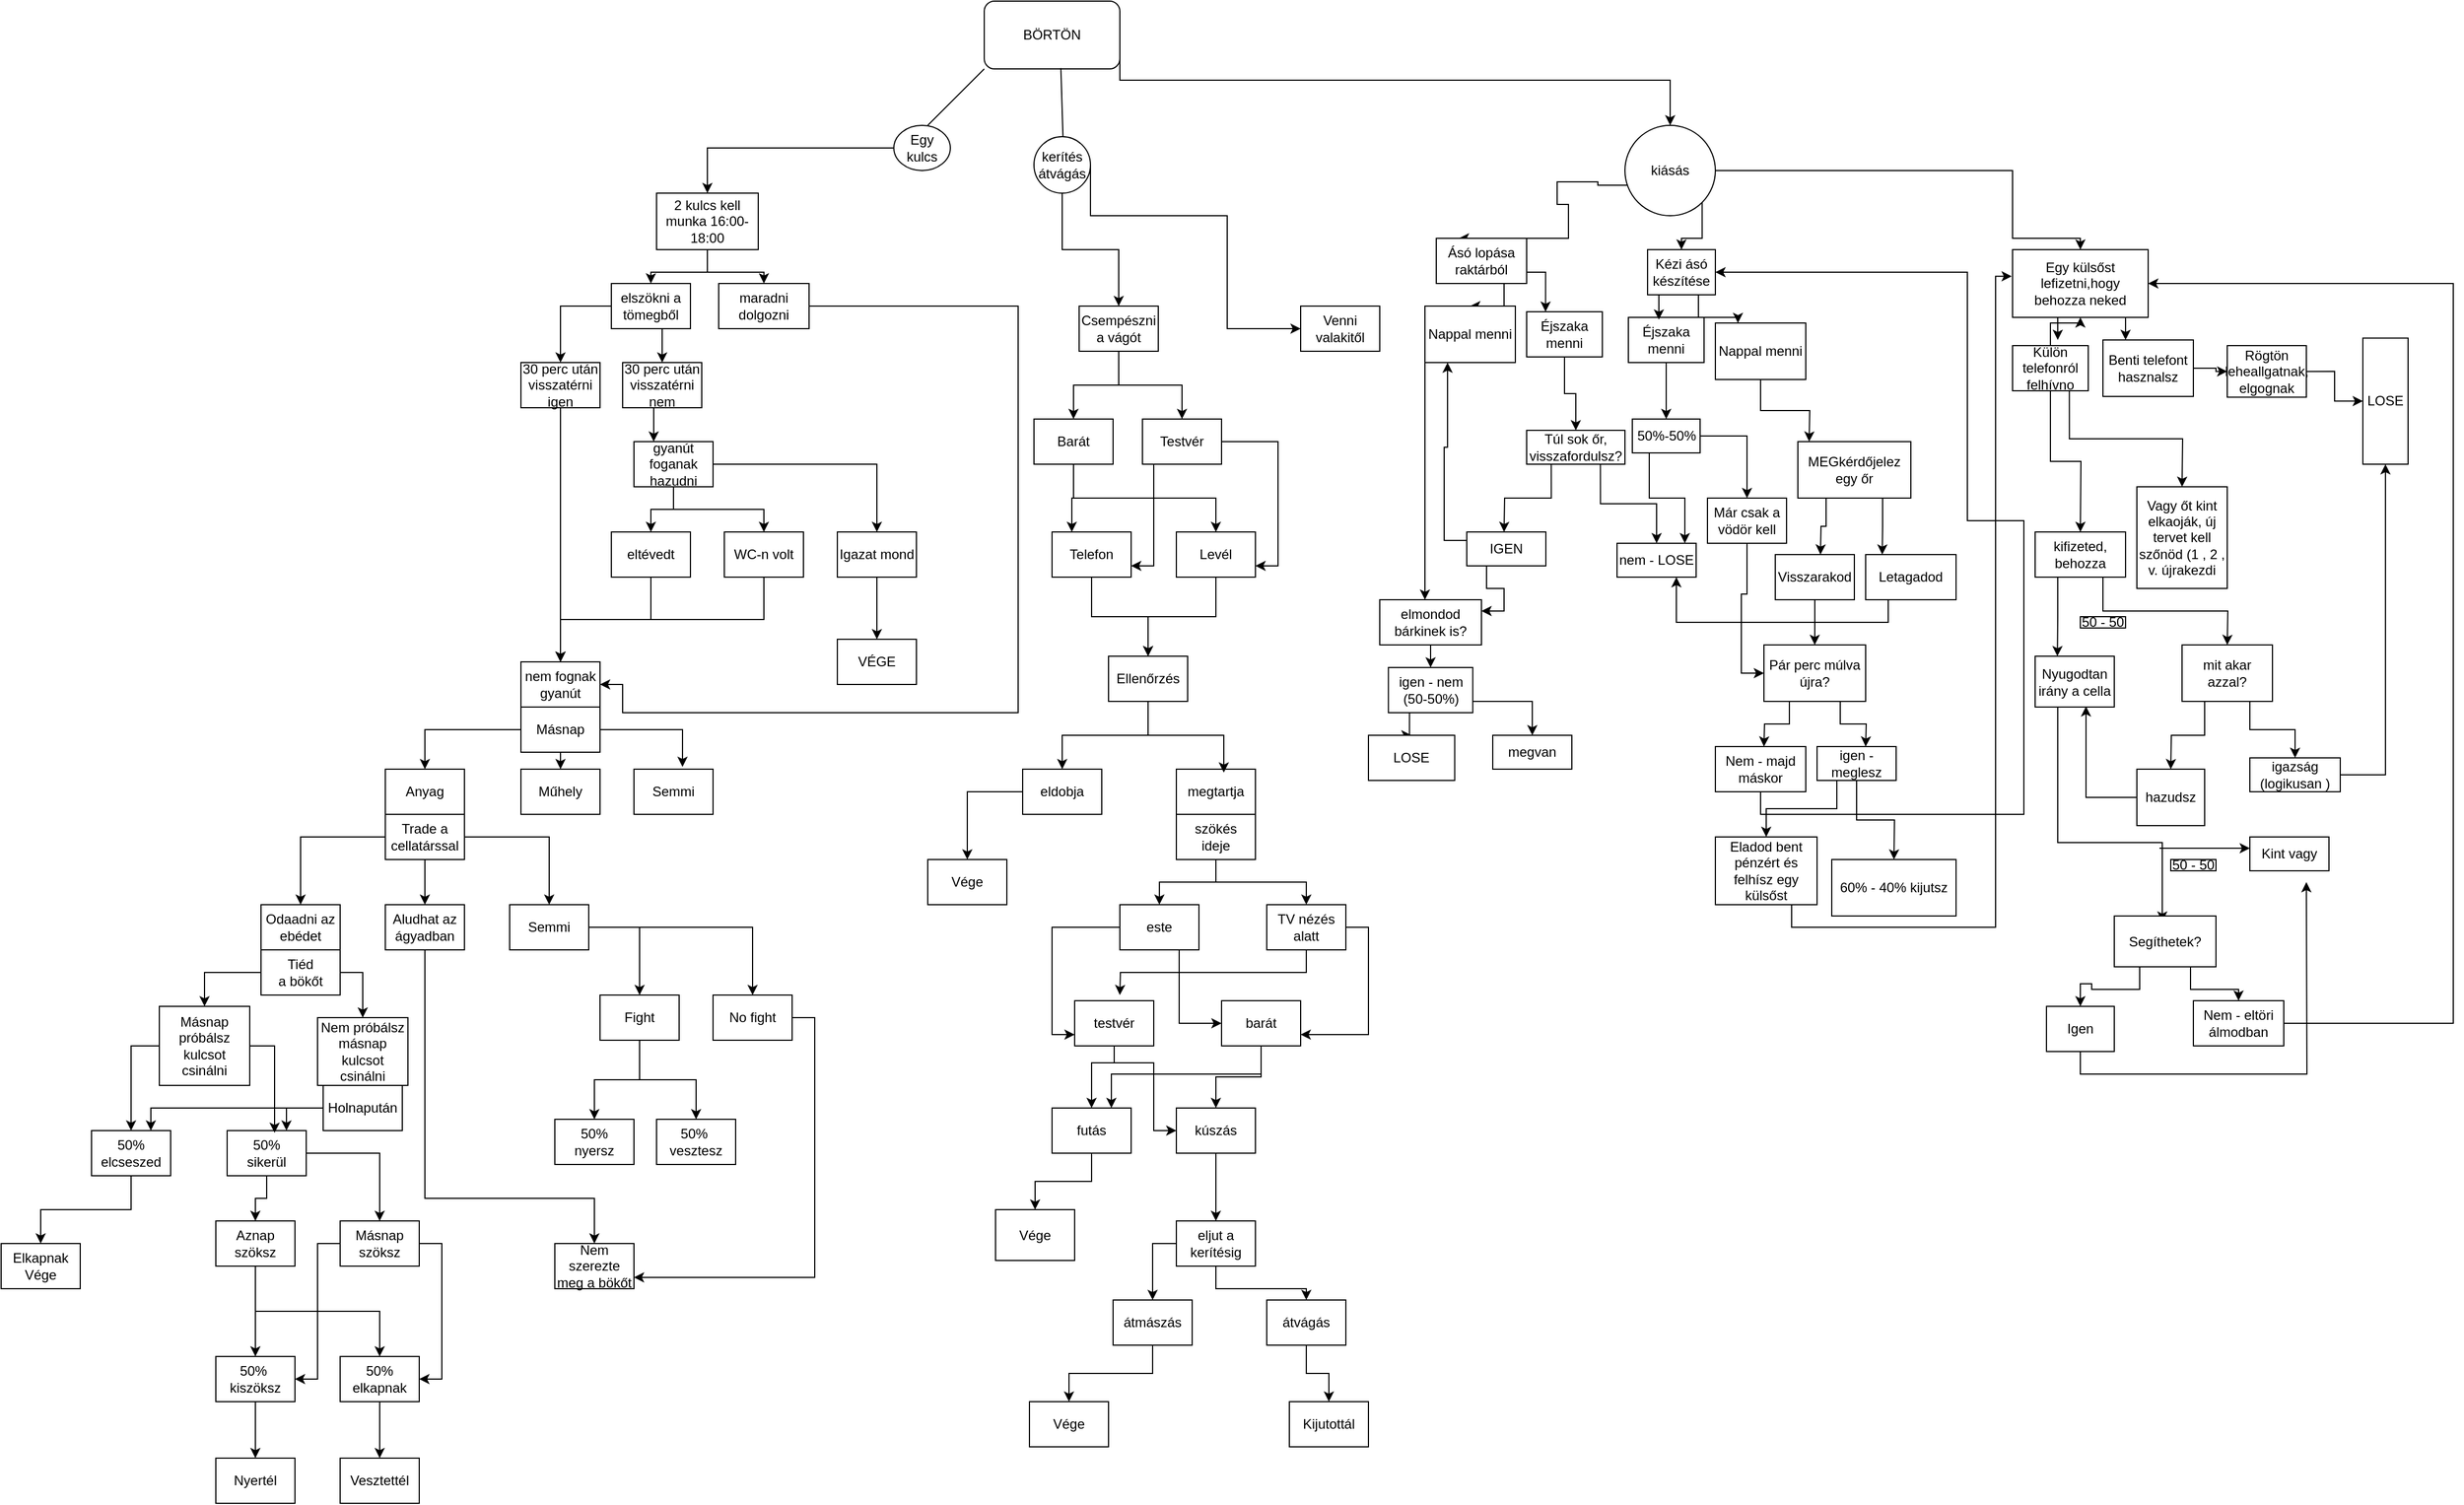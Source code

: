 <mxfile version="22.0.4" type="device">
  <diagram name="1 oldal" id="RMf6y5_obdOdZjIeBnyi">
    <mxGraphModel dx="3407" dy="1042" grid="1" gridSize="10" guides="1" tooltips="1" connect="1" arrows="1" fold="1" page="1" pageScale="1" pageWidth="827" pageHeight="1169" math="0" shadow="0">
      <root>
        <mxCell id="0" />
        <mxCell id="1" parent="0" />
        <mxCell id="RZV11Bh1NO4c7f-Brt2T-11" style="edgeStyle=orthogonalEdgeStyle;rounded=0;orthogonalLoop=1;jettySize=auto;html=1;exitX=1;exitY=0.5;exitDx=0;exitDy=0;" edge="1" parent="1" target="un-u-f8fUQM7BjyOaJRZ-433">
          <mxGeometry relative="1" as="geometry">
            <mxPoint x="450" y="20" as="sourcePoint" />
            <mxPoint x="937.0" y="100.0" as="targetPoint" />
            <Array as="points">
              <mxPoint x="450" y="70" />
              <mxPoint x="937" y="70" />
            </Array>
          </mxGeometry>
        </mxCell>
        <mxCell id="un-u-f8fUQM7BjyOaJRZ-424" value="BÖRTÖN" style="rounded=1;whiteSpace=wrap;html=1;" parent="1" vertex="1">
          <mxGeometry x="330" width="120" height="60" as="geometry" />
        </mxCell>
        <mxCell id="un-u-f8fUQM7BjyOaJRZ-427" value="" style="endArrow=none;html=1;rounded=0;" parent="1" edge="1">
          <mxGeometry width="50" height="50" relative="1" as="geometry">
            <mxPoint x="280" y="110" as="sourcePoint" />
            <mxPoint x="330" y="60" as="targetPoint" />
          </mxGeometry>
        </mxCell>
        <mxCell id="ne0dGpzM1XJQtN-Q94vP-27" style="edgeStyle=orthogonalEdgeStyle;rounded=0;orthogonalLoop=1;jettySize=auto;html=1;exitX=0;exitY=0.5;exitDx=0;exitDy=0;entryX=0.5;entryY=0;entryDx=0;entryDy=0;" parent="1" source="un-u-f8fUQM7BjyOaJRZ-428" target="5e80ykowDUrw1KKTI-oJ-1" edge="1">
          <mxGeometry relative="1" as="geometry" />
        </mxCell>
        <mxCell id="un-u-f8fUQM7BjyOaJRZ-428" value="Egy kulcs" style="ellipse;whiteSpace=wrap;html=1;" parent="1" vertex="1">
          <mxGeometry x="250" y="110" width="50" height="40" as="geometry" />
        </mxCell>
        <mxCell id="un-u-f8fUQM7BjyOaJRZ-429" value="" style="endArrow=none;html=1;rounded=0;entryX=0.565;entryY=0.987;entryDx=0;entryDy=0;entryPerimeter=0;" parent="1" target="un-u-f8fUQM7BjyOaJRZ-424" edge="1">
          <mxGeometry width="50" height="50" relative="1" as="geometry">
            <mxPoint x="400" y="130" as="sourcePoint" />
            <mxPoint x="400" y="100" as="targetPoint" />
          </mxGeometry>
        </mxCell>
        <mxCell id="ne0dGpzM1XJQtN-Q94vP-72" style="edgeStyle=orthogonalEdgeStyle;rounded=0;orthogonalLoop=1;jettySize=auto;html=1;exitX=0.5;exitY=1;exitDx=0;exitDy=0;entryX=0.5;entryY=0;entryDx=0;entryDy=0;" parent="1" source="un-u-f8fUQM7BjyOaJRZ-431" target="ne0dGpzM1XJQtN-Q94vP-51" edge="1">
          <mxGeometry relative="1" as="geometry" />
        </mxCell>
        <mxCell id="ne0dGpzM1XJQtN-Q94vP-73" style="edgeStyle=orthogonalEdgeStyle;rounded=0;orthogonalLoop=1;jettySize=auto;html=1;exitX=1;exitY=0.5;exitDx=0;exitDy=0;" parent="1" source="un-u-f8fUQM7BjyOaJRZ-431" target="ne0dGpzM1XJQtN-Q94vP-50" edge="1">
          <mxGeometry relative="1" as="geometry">
            <Array as="points">
              <mxPoint x="424" y="190" />
              <mxPoint x="545" y="190" />
            </Array>
          </mxGeometry>
        </mxCell>
        <mxCell id="un-u-f8fUQM7BjyOaJRZ-431" value="kerítés&lt;br&gt;átvágás" style="ellipse;whiteSpace=wrap;html=1;aspect=fixed;" parent="1" vertex="1">
          <mxGeometry x="374" y="120" width="50" height="50" as="geometry" />
        </mxCell>
        <mxCell id="RZV11Bh1NO4c7f-Brt2T-6" style="edgeStyle=orthogonalEdgeStyle;rounded=0;orthogonalLoop=1;jettySize=auto;html=1;exitX=0;exitY=1;exitDx=0;exitDy=0;entryX=0.25;entryY=0;entryDx=0;entryDy=0;" edge="1" parent="1" source="un-u-f8fUQM7BjyOaJRZ-433" target="RZV11Bh1NO4c7f-Brt2T-1">
          <mxGeometry relative="1" as="geometry">
            <mxPoint x="847" y="180" as="targetPoint" />
            <Array as="points">
              <mxPoint x="873" y="163" />
              <mxPoint x="873" y="160" />
              <mxPoint x="837" y="160" />
              <mxPoint x="837" y="180" />
              <mxPoint x="847" y="180" />
            </Array>
          </mxGeometry>
        </mxCell>
        <mxCell id="RZV11Bh1NO4c7f-Brt2T-7" style="edgeStyle=orthogonalEdgeStyle;rounded=0;orthogonalLoop=1;jettySize=auto;html=1;exitX=1;exitY=1;exitDx=0;exitDy=0;" edge="1" parent="1" source="un-u-f8fUQM7BjyOaJRZ-433" target="RZV11Bh1NO4c7f-Brt2T-4">
          <mxGeometry relative="1" as="geometry" />
        </mxCell>
        <mxCell id="RZV11Bh1NO4c7f-Brt2T-8" style="edgeStyle=orthogonalEdgeStyle;rounded=0;orthogonalLoop=1;jettySize=auto;html=1;exitX=1;exitY=0.5;exitDx=0;exitDy=0;entryX=0.5;entryY=0;entryDx=0;entryDy=0;" edge="1" parent="1" source="un-u-f8fUQM7BjyOaJRZ-433" target="RZV11Bh1NO4c7f-Brt2T-9">
          <mxGeometry relative="1" as="geometry">
            <mxPoint x="1127.0" y="210" as="targetPoint" />
            <Array as="points">
              <mxPoint x="1240" y="150" />
              <mxPoint x="1240" y="210" />
              <mxPoint x="1300" y="210" />
            </Array>
          </mxGeometry>
        </mxCell>
        <mxCell id="un-u-f8fUQM7BjyOaJRZ-433" value="kiásás" style="ellipse;whiteSpace=wrap;html=1;aspect=fixed;" parent="1" vertex="1">
          <mxGeometry x="897" y="110" width="80" height="80" as="geometry" />
        </mxCell>
        <mxCell id="un-u-f8fUQM7BjyOaJRZ-457" value="" style="edgeStyle=orthogonalEdgeStyle;rounded=0;orthogonalLoop=1;jettySize=auto;html=1;" parent="1" edge="1">
          <mxGeometry relative="1" as="geometry">
            <mxPoint x="790" y="750.0" as="sourcePoint" />
          </mxGeometry>
        </mxCell>
        <mxCell id="ne0dGpzM1XJQtN-Q94vP-7" style="edgeStyle=orthogonalEdgeStyle;rounded=0;orthogonalLoop=1;jettySize=auto;html=1;exitX=0.5;exitY=1;exitDx=0;exitDy=0;" parent="1" source="5e80ykowDUrw1KKTI-oJ-1" target="5e80ykowDUrw1KKTI-oJ-9" edge="1">
          <mxGeometry relative="1" as="geometry" />
        </mxCell>
        <mxCell id="ne0dGpzM1XJQtN-Q94vP-8" style="edgeStyle=orthogonalEdgeStyle;rounded=0;orthogonalLoop=1;jettySize=auto;html=1;exitX=0.5;exitY=1;exitDx=0;exitDy=0;entryX=0.5;entryY=0;entryDx=0;entryDy=0;" parent="1" source="5e80ykowDUrw1KKTI-oJ-1" target="5e80ykowDUrw1KKTI-oJ-7" edge="1">
          <mxGeometry relative="1" as="geometry" />
        </mxCell>
        <mxCell id="5e80ykowDUrw1KKTI-oJ-1" value="2 kulcs kell&lt;br&gt;munka 16:00-18:00" style="rounded=0;whiteSpace=wrap;html=1;" parent="1" vertex="1">
          <mxGeometry x="40" y="170" width="90" height="50" as="geometry" />
        </mxCell>
        <mxCell id="5e80ykowDUrw1KKTI-oJ-14" style="edgeStyle=orthogonalEdgeStyle;rounded=0;orthogonalLoop=1;jettySize=auto;html=1;exitX=0.5;exitY=1;exitDx=0;exitDy=0;entryX=0.5;entryY=0;entryDx=0;entryDy=0;" parent="1" source="5e80ykowDUrw1KKTI-oJ-7" target="5e80ykowDUrw1KKTI-oJ-12" edge="1">
          <mxGeometry relative="1" as="geometry" />
        </mxCell>
        <mxCell id="ne0dGpzM1XJQtN-Q94vP-6" style="edgeStyle=orthogonalEdgeStyle;rounded=0;orthogonalLoop=1;jettySize=auto;html=1;exitX=0;exitY=0.5;exitDx=0;exitDy=0;entryX=0.5;entryY=0;entryDx=0;entryDy=0;" parent="1" source="5e80ykowDUrw1KKTI-oJ-7" target="5e80ykowDUrw1KKTI-oJ-11" edge="1">
          <mxGeometry relative="1" as="geometry" />
        </mxCell>
        <mxCell id="5e80ykowDUrw1KKTI-oJ-7" value="elszökni a tömegből" style="rounded=0;whiteSpace=wrap;html=1;" parent="1" vertex="1">
          <mxGeometry y="250" width="70" height="40" as="geometry" />
        </mxCell>
        <mxCell id="ne0dGpzM1XJQtN-Q94vP-61" style="edgeStyle=orthogonalEdgeStyle;rounded=0;orthogonalLoop=1;jettySize=auto;html=1;exitX=1;exitY=0.5;exitDx=0;exitDy=0;entryX=1;entryY=0.5;entryDx=0;entryDy=0;" parent="1" source="5e80ykowDUrw1KKTI-oJ-9" target="5e80ykowDUrw1KKTI-oJ-15" edge="1">
          <mxGeometry relative="1" as="geometry">
            <Array as="points">
              <mxPoint x="360" y="270" />
              <mxPoint x="360" y="630" />
              <mxPoint x="10" y="630" />
              <mxPoint x="10" y="605" />
            </Array>
          </mxGeometry>
        </mxCell>
        <mxCell id="5e80ykowDUrw1KKTI-oJ-9" value="maradni dolgozni" style="rounded=0;whiteSpace=wrap;html=1;" parent="1" vertex="1">
          <mxGeometry x="95" y="250" width="80" height="40" as="geometry" />
        </mxCell>
        <mxCell id="5e80ykowDUrw1KKTI-oJ-17" style="edgeStyle=orthogonalEdgeStyle;rounded=0;orthogonalLoop=1;jettySize=auto;html=1;exitX=0.5;exitY=1;exitDx=0;exitDy=0;" parent="1" source="5e80ykowDUrw1KKTI-oJ-11" target="5e80ykowDUrw1KKTI-oJ-15" edge="1">
          <mxGeometry relative="1" as="geometry" />
        </mxCell>
        <mxCell id="5e80ykowDUrw1KKTI-oJ-11" value="30 perc után visszatérni&lt;br&gt;igen" style="rounded=0;whiteSpace=wrap;html=1;" parent="1" vertex="1">
          <mxGeometry x="-80" y="320" width="70" height="40" as="geometry" />
        </mxCell>
        <mxCell id="5e80ykowDUrw1KKTI-oJ-19" style="edgeStyle=orthogonalEdgeStyle;rounded=0;orthogonalLoop=1;jettySize=auto;html=1;exitX=0.5;exitY=1;exitDx=0;exitDy=0;entryX=0.25;entryY=0;entryDx=0;entryDy=0;" parent="1" source="5e80ykowDUrw1KKTI-oJ-12" target="5e80ykowDUrw1KKTI-oJ-18" edge="1">
          <mxGeometry relative="1" as="geometry" />
        </mxCell>
        <mxCell id="5e80ykowDUrw1KKTI-oJ-12" value="30 perc után visszatérni&lt;br&gt;nem" style="rounded=0;whiteSpace=wrap;html=1;" parent="1" vertex="1">
          <mxGeometry x="10" y="320" width="70" height="40" as="geometry" />
        </mxCell>
        <mxCell id="5e80ykowDUrw1KKTI-oJ-15" value="nem fognak gyanút" style="rounded=0;whiteSpace=wrap;html=1;" parent="1" vertex="1">
          <mxGeometry x="-80" y="585" width="70" height="40" as="geometry" />
        </mxCell>
        <mxCell id="5e80ykowDUrw1KKTI-oJ-21" style="edgeStyle=orthogonalEdgeStyle;rounded=0;orthogonalLoop=1;jettySize=auto;html=1;exitX=0.5;exitY=1;exitDx=0;exitDy=0;entryX=0.5;entryY=0;entryDx=0;entryDy=0;" parent="1" source="5e80ykowDUrw1KKTI-oJ-18" target="5e80ykowDUrw1KKTI-oJ-20" edge="1">
          <mxGeometry relative="1" as="geometry" />
        </mxCell>
        <mxCell id="5e80ykowDUrw1KKTI-oJ-23" style="edgeStyle=orthogonalEdgeStyle;rounded=0;orthogonalLoop=1;jettySize=auto;html=1;exitX=0.5;exitY=1;exitDx=0;exitDy=0;entryX=0.5;entryY=0;entryDx=0;entryDy=0;" parent="1" source="5e80ykowDUrw1KKTI-oJ-18" target="5e80ykowDUrw1KKTI-oJ-22" edge="1">
          <mxGeometry relative="1" as="geometry" />
        </mxCell>
        <mxCell id="ne0dGpzM1XJQtN-Q94vP-2" style="edgeStyle=orthogonalEdgeStyle;rounded=0;orthogonalLoop=1;jettySize=auto;html=1;exitX=1;exitY=0.5;exitDx=0;exitDy=0;" parent="1" source="5e80ykowDUrw1KKTI-oJ-18" target="ne0dGpzM1XJQtN-Q94vP-1" edge="1">
          <mxGeometry relative="1" as="geometry" />
        </mxCell>
        <mxCell id="5e80ykowDUrw1KKTI-oJ-18" value="gyanút foganak&lt;br&gt;hazudni" style="rounded=0;whiteSpace=wrap;html=1;" parent="1" vertex="1">
          <mxGeometry x="20" y="390" width="70" height="40" as="geometry" />
        </mxCell>
        <mxCell id="ne0dGpzM1XJQtN-Q94vP-9" style="edgeStyle=orthogonalEdgeStyle;rounded=0;orthogonalLoop=1;jettySize=auto;html=1;exitX=0.5;exitY=1;exitDx=0;exitDy=0;entryX=0.5;entryY=0;entryDx=0;entryDy=0;" parent="1" source="5e80ykowDUrw1KKTI-oJ-20" target="5e80ykowDUrw1KKTI-oJ-15" edge="1">
          <mxGeometry relative="1" as="geometry" />
        </mxCell>
        <mxCell id="5e80ykowDUrw1KKTI-oJ-20" value="eltévedt" style="rounded=0;whiteSpace=wrap;html=1;" parent="1" vertex="1">
          <mxGeometry y="470" width="70" height="40" as="geometry" />
        </mxCell>
        <mxCell id="ne0dGpzM1XJQtN-Q94vP-10" style="edgeStyle=orthogonalEdgeStyle;rounded=0;orthogonalLoop=1;jettySize=auto;html=1;exitX=0.5;exitY=1;exitDx=0;exitDy=0;entryX=0.5;entryY=0;entryDx=0;entryDy=0;" parent="1" source="5e80ykowDUrw1KKTI-oJ-22" target="5e80ykowDUrw1KKTI-oJ-15" edge="1">
          <mxGeometry relative="1" as="geometry" />
        </mxCell>
        <mxCell id="5e80ykowDUrw1KKTI-oJ-22" value="WC-n volt" style="rounded=0;whiteSpace=wrap;html=1;" parent="1" vertex="1">
          <mxGeometry x="100" y="470" width="70" height="40" as="geometry" />
        </mxCell>
        <mxCell id="ne0dGpzM1XJQtN-Q94vP-4" style="edgeStyle=orthogonalEdgeStyle;rounded=0;orthogonalLoop=1;jettySize=auto;html=1;exitX=0.5;exitY=1;exitDx=0;exitDy=0;entryX=0.5;entryY=0;entryDx=0;entryDy=0;" parent="1" source="ne0dGpzM1XJQtN-Q94vP-1" target="ne0dGpzM1XJQtN-Q94vP-3" edge="1">
          <mxGeometry relative="1" as="geometry" />
        </mxCell>
        <mxCell id="ne0dGpzM1XJQtN-Q94vP-1" value="Igazat mond" style="rounded=0;whiteSpace=wrap;html=1;" parent="1" vertex="1">
          <mxGeometry x="200" y="470" width="70" height="40" as="geometry" />
        </mxCell>
        <mxCell id="ne0dGpzM1XJQtN-Q94vP-3" value="VÉGE" style="rounded=0;whiteSpace=wrap;html=1;" parent="1" vertex="1">
          <mxGeometry x="200" y="565" width="70" height="40" as="geometry" />
        </mxCell>
        <mxCell id="ne0dGpzM1XJQtN-Q94vP-15" style="edgeStyle=orthogonalEdgeStyle;rounded=0;orthogonalLoop=1;jettySize=auto;html=1;exitX=0.5;exitY=1;exitDx=0;exitDy=0;entryX=0.5;entryY=0;entryDx=0;entryDy=0;" parent="1" source="ne0dGpzM1XJQtN-Q94vP-11" target="ne0dGpzM1XJQtN-Q94vP-13" edge="1">
          <mxGeometry relative="1" as="geometry" />
        </mxCell>
        <mxCell id="ne0dGpzM1XJQtN-Q94vP-17" style="edgeStyle=orthogonalEdgeStyle;rounded=0;orthogonalLoop=1;jettySize=auto;html=1;exitX=0;exitY=0.5;exitDx=0;exitDy=0;entryX=0.5;entryY=0;entryDx=0;entryDy=0;" parent="1" source="ne0dGpzM1XJQtN-Q94vP-11" target="ne0dGpzM1XJQtN-Q94vP-14" edge="1">
          <mxGeometry relative="1" as="geometry" />
        </mxCell>
        <mxCell id="ne0dGpzM1XJQtN-Q94vP-11" value="Másnap" style="rounded=0;whiteSpace=wrap;html=1;" parent="1" vertex="1">
          <mxGeometry x="-80" y="625" width="70" height="40" as="geometry" />
        </mxCell>
        <mxCell id="ne0dGpzM1XJQtN-Q94vP-12" value="Semmi" style="rounded=0;whiteSpace=wrap;html=1;" parent="1" vertex="1">
          <mxGeometry x="20" y="680" width="70" height="40" as="geometry" />
        </mxCell>
        <mxCell id="ne0dGpzM1XJQtN-Q94vP-13" value="Műhely" style="rounded=0;whiteSpace=wrap;html=1;" parent="1" vertex="1">
          <mxGeometry x="-80" y="680" width="70" height="40" as="geometry" />
        </mxCell>
        <mxCell id="ne0dGpzM1XJQtN-Q94vP-14" value="Anyag" style="rounded=0;whiteSpace=wrap;html=1;" parent="1" vertex="1">
          <mxGeometry x="-200" y="680" width="70" height="40" as="geometry" />
        </mxCell>
        <mxCell id="ne0dGpzM1XJQtN-Q94vP-18" style="edgeStyle=orthogonalEdgeStyle;rounded=0;orthogonalLoop=1;jettySize=auto;html=1;exitX=1;exitY=0.5;exitDx=0;exitDy=0;entryX=0.614;entryY=-0.05;entryDx=0;entryDy=0;entryPerimeter=0;" parent="1" source="ne0dGpzM1XJQtN-Q94vP-11" target="ne0dGpzM1XJQtN-Q94vP-12" edge="1">
          <mxGeometry relative="1" as="geometry" />
        </mxCell>
        <mxCell id="ne0dGpzM1XJQtN-Q94vP-23" style="edgeStyle=orthogonalEdgeStyle;rounded=0;orthogonalLoop=1;jettySize=auto;html=1;exitX=0;exitY=0.5;exitDx=0;exitDy=0;entryX=0.5;entryY=0;entryDx=0;entryDy=0;" parent="1" source="ne0dGpzM1XJQtN-Q94vP-19" target="ne0dGpzM1XJQtN-Q94vP-20" edge="1">
          <mxGeometry relative="1" as="geometry" />
        </mxCell>
        <mxCell id="ne0dGpzM1XJQtN-Q94vP-24" style="edgeStyle=orthogonalEdgeStyle;rounded=0;orthogonalLoop=1;jettySize=auto;html=1;exitX=1;exitY=0.5;exitDx=0;exitDy=0;entryX=0.5;entryY=0;entryDx=0;entryDy=0;" parent="1" source="ne0dGpzM1XJQtN-Q94vP-19" target="ne0dGpzM1XJQtN-Q94vP-22" edge="1">
          <mxGeometry relative="1" as="geometry" />
        </mxCell>
        <mxCell id="ne0dGpzM1XJQtN-Q94vP-25" style="edgeStyle=orthogonalEdgeStyle;rounded=0;orthogonalLoop=1;jettySize=auto;html=1;exitX=0.5;exitY=1;exitDx=0;exitDy=0;" parent="1" source="ne0dGpzM1XJQtN-Q94vP-19" target="ne0dGpzM1XJQtN-Q94vP-21" edge="1">
          <mxGeometry relative="1" as="geometry" />
        </mxCell>
        <mxCell id="ne0dGpzM1XJQtN-Q94vP-19" value="Trade a cellatárssal" style="rounded=0;whiteSpace=wrap;html=1;" parent="1" vertex="1">
          <mxGeometry x="-200" y="720" width="70" height="40" as="geometry" />
        </mxCell>
        <mxCell id="ne0dGpzM1XJQtN-Q94vP-20" value="Odaadni az ebédet" style="rounded=0;whiteSpace=wrap;html=1;" parent="1" vertex="1">
          <mxGeometry x="-310" y="800" width="70" height="40" as="geometry" />
        </mxCell>
        <mxCell id="ne0dGpzM1XJQtN-Q94vP-66" style="edgeStyle=orthogonalEdgeStyle;rounded=0;orthogonalLoop=1;jettySize=auto;html=1;exitX=0.5;exitY=1;exitDx=0;exitDy=0;" parent="1" source="ne0dGpzM1XJQtN-Q94vP-21" target="ne0dGpzM1XJQtN-Q94vP-54" edge="1">
          <mxGeometry relative="1" as="geometry">
            <Array as="points">
              <mxPoint x="-165" y="1060" />
              <mxPoint x="-15" y="1060" />
            </Array>
          </mxGeometry>
        </mxCell>
        <mxCell id="ne0dGpzM1XJQtN-Q94vP-21" value="Aludhat az ágyadban" style="rounded=0;whiteSpace=wrap;html=1;" parent="1" vertex="1">
          <mxGeometry x="-200" y="800" width="70" height="40" as="geometry" />
        </mxCell>
        <mxCell id="ne0dGpzM1XJQtN-Q94vP-62" style="edgeStyle=orthogonalEdgeStyle;rounded=0;orthogonalLoop=1;jettySize=auto;html=1;exitX=1;exitY=0.5;exitDx=0;exitDy=0;entryX=0.5;entryY=0;entryDx=0;entryDy=0;" parent="1" source="ne0dGpzM1XJQtN-Q94vP-22" target="ne0dGpzM1XJQtN-Q94vP-58" edge="1">
          <mxGeometry relative="1" as="geometry" />
        </mxCell>
        <mxCell id="ne0dGpzM1XJQtN-Q94vP-63" style="edgeStyle=orthogonalEdgeStyle;rounded=0;orthogonalLoop=1;jettySize=auto;html=1;exitX=1;exitY=0.5;exitDx=0;exitDy=0;entryX=0.5;entryY=0;entryDx=0;entryDy=0;" parent="1" source="ne0dGpzM1XJQtN-Q94vP-22" target="ne0dGpzM1XJQtN-Q94vP-57" edge="1">
          <mxGeometry relative="1" as="geometry" />
        </mxCell>
        <mxCell id="ne0dGpzM1XJQtN-Q94vP-22" value="Semmi" style="rounded=0;whiteSpace=wrap;html=1;" parent="1" vertex="1">
          <mxGeometry x="-90" y="800" width="70" height="40" as="geometry" />
        </mxCell>
        <mxCell id="ne0dGpzM1XJQtN-Q94vP-30" style="edgeStyle=orthogonalEdgeStyle;rounded=0;orthogonalLoop=1;jettySize=auto;html=1;exitX=0;exitY=0.5;exitDx=0;exitDy=0;entryX=0.5;entryY=0;entryDx=0;entryDy=0;" parent="1" source="ne0dGpzM1XJQtN-Q94vP-26" target="ne0dGpzM1XJQtN-Q94vP-28" edge="1">
          <mxGeometry relative="1" as="geometry" />
        </mxCell>
        <mxCell id="ne0dGpzM1XJQtN-Q94vP-31" style="edgeStyle=orthogonalEdgeStyle;rounded=0;orthogonalLoop=1;jettySize=auto;html=1;exitX=1;exitY=0.5;exitDx=0;exitDy=0;" parent="1" source="ne0dGpzM1XJQtN-Q94vP-26" target="ne0dGpzM1XJQtN-Q94vP-29" edge="1">
          <mxGeometry relative="1" as="geometry" />
        </mxCell>
        <mxCell id="ne0dGpzM1XJQtN-Q94vP-26" value="Tiéd&lt;br&gt;a bökőt" style="rounded=0;whiteSpace=wrap;html=1;" parent="1" vertex="1">
          <mxGeometry x="-310" y="840" width="70" height="40" as="geometry" />
        </mxCell>
        <mxCell id="ne0dGpzM1XJQtN-Q94vP-38" style="edgeStyle=orthogonalEdgeStyle;rounded=0;orthogonalLoop=1;jettySize=auto;html=1;exitX=0;exitY=0.5;exitDx=0;exitDy=0;entryX=0.5;entryY=0;entryDx=0;entryDy=0;" parent="1" source="ne0dGpzM1XJQtN-Q94vP-28" target="ne0dGpzM1XJQtN-Q94vP-37" edge="1">
          <mxGeometry relative="1" as="geometry" />
        </mxCell>
        <mxCell id="ne0dGpzM1XJQtN-Q94vP-28" value="Másnap próbálsz kulcsot csinálni" style="rounded=0;whiteSpace=wrap;html=1;" parent="1" vertex="1">
          <mxGeometry x="-400" y="890" width="80" height="70" as="geometry" />
        </mxCell>
        <mxCell id="ne0dGpzM1XJQtN-Q94vP-29" value="Nem próbálsz másnap kulcsot csinálni" style="rounded=0;whiteSpace=wrap;html=1;" parent="1" vertex="1">
          <mxGeometry x="-260" y="900" width="80" height="60" as="geometry" />
        </mxCell>
        <mxCell id="ne0dGpzM1XJQtN-Q94vP-32" value="Nyertél" style="rounded=0;whiteSpace=wrap;html=1;" parent="1" vertex="1">
          <mxGeometry x="-350" y="1290" width="70" height="40" as="geometry" />
        </mxCell>
        <mxCell id="ne0dGpzM1XJQtN-Q94vP-60" style="edgeStyle=orthogonalEdgeStyle;rounded=0;orthogonalLoop=1;jettySize=auto;html=1;exitX=0.5;exitY=1;exitDx=0;exitDy=0;" parent="1" source="ne0dGpzM1XJQtN-Q94vP-33" target="ne0dGpzM1XJQtN-Q94vP-59" edge="1">
          <mxGeometry relative="1" as="geometry" />
        </mxCell>
        <mxCell id="ne0dGpzM1XJQtN-Q94vP-33" value="50%&lt;br&gt;elkapnak" style="rounded=0;whiteSpace=wrap;html=1;" parent="1" vertex="1">
          <mxGeometry x="-240" y="1200" width="70" height="40" as="geometry" />
        </mxCell>
        <mxCell id="ne0dGpzM1XJQtN-Q94vP-49" style="edgeStyle=orthogonalEdgeStyle;rounded=0;orthogonalLoop=1;jettySize=auto;html=1;exitX=0.5;exitY=1;exitDx=0;exitDy=0;entryX=0.5;entryY=0;entryDx=0;entryDy=0;" parent="1" source="ne0dGpzM1XJQtN-Q94vP-34" target="ne0dGpzM1XJQtN-Q94vP-32" edge="1">
          <mxGeometry relative="1" as="geometry" />
        </mxCell>
        <mxCell id="ne0dGpzM1XJQtN-Q94vP-34" value="50%&amp;nbsp;&lt;br&gt;kiszöksz" style="rounded=0;whiteSpace=wrap;html=1;" parent="1" vertex="1">
          <mxGeometry x="-350" y="1200" width="70" height="40" as="geometry" />
        </mxCell>
        <mxCell id="ne0dGpzM1XJQtN-Q94vP-47" style="edgeStyle=orthogonalEdgeStyle;rounded=0;orthogonalLoop=1;jettySize=auto;html=1;exitX=1;exitY=0.5;exitDx=0;exitDy=0;entryX=1;entryY=0.5;entryDx=0;entryDy=0;" parent="1" source="ne0dGpzM1XJQtN-Q94vP-35" target="ne0dGpzM1XJQtN-Q94vP-33" edge="1">
          <mxGeometry relative="1" as="geometry" />
        </mxCell>
        <mxCell id="ne0dGpzM1XJQtN-Q94vP-48" style="edgeStyle=orthogonalEdgeStyle;rounded=0;orthogonalLoop=1;jettySize=auto;html=1;exitX=0;exitY=0.5;exitDx=0;exitDy=0;entryX=1;entryY=0.5;entryDx=0;entryDy=0;" parent="1" source="ne0dGpzM1XJQtN-Q94vP-35" target="ne0dGpzM1XJQtN-Q94vP-34" edge="1">
          <mxGeometry relative="1" as="geometry" />
        </mxCell>
        <mxCell id="ne0dGpzM1XJQtN-Q94vP-35" value="Másnap szöksz" style="rounded=0;whiteSpace=wrap;html=1;" parent="1" vertex="1">
          <mxGeometry x="-240" y="1080" width="70" height="40" as="geometry" />
        </mxCell>
        <mxCell id="ne0dGpzM1XJQtN-Q94vP-41" style="edgeStyle=orthogonalEdgeStyle;rounded=0;orthogonalLoop=1;jettySize=auto;html=1;exitX=0.5;exitY=1;exitDx=0;exitDy=0;entryX=0.5;entryY=0;entryDx=0;entryDy=0;" parent="1" source="ne0dGpzM1XJQtN-Q94vP-36" target="ne0dGpzM1XJQtN-Q94vP-40" edge="1">
          <mxGeometry relative="1" as="geometry" />
        </mxCell>
        <mxCell id="ne0dGpzM1XJQtN-Q94vP-42" style="edgeStyle=orthogonalEdgeStyle;rounded=0;orthogonalLoop=1;jettySize=auto;html=1;exitX=1;exitY=0.5;exitDx=0;exitDy=0;entryX=0.5;entryY=0;entryDx=0;entryDy=0;" parent="1" source="ne0dGpzM1XJQtN-Q94vP-36" target="ne0dGpzM1XJQtN-Q94vP-35" edge="1">
          <mxGeometry relative="1" as="geometry" />
        </mxCell>
        <mxCell id="ne0dGpzM1XJQtN-Q94vP-36" value="50% &lt;br&gt;sikerül" style="rounded=0;whiteSpace=wrap;html=1;" parent="1" vertex="1">
          <mxGeometry x="-340" y="1000" width="70" height="40" as="geometry" />
        </mxCell>
        <mxCell id="ne0dGpzM1XJQtN-Q94vP-71" style="edgeStyle=orthogonalEdgeStyle;rounded=0;orthogonalLoop=1;jettySize=auto;html=1;exitX=0.5;exitY=1;exitDx=0;exitDy=0;entryX=0.5;entryY=0;entryDx=0;entryDy=0;" parent="1" source="ne0dGpzM1XJQtN-Q94vP-37" target="ne0dGpzM1XJQtN-Q94vP-52" edge="1">
          <mxGeometry relative="1" as="geometry" />
        </mxCell>
        <mxCell id="ne0dGpzM1XJQtN-Q94vP-37" value="50% elcseszed" style="rounded=0;whiteSpace=wrap;html=1;" parent="1" vertex="1">
          <mxGeometry x="-460" y="1000" width="70" height="40" as="geometry" />
        </mxCell>
        <mxCell id="ne0dGpzM1XJQtN-Q94vP-39" style="edgeStyle=orthogonalEdgeStyle;rounded=0;orthogonalLoop=1;jettySize=auto;html=1;exitX=1;exitY=0.5;exitDx=0;exitDy=0;entryX=0.6;entryY=0.05;entryDx=0;entryDy=0;entryPerimeter=0;" parent="1" source="ne0dGpzM1XJQtN-Q94vP-28" target="ne0dGpzM1XJQtN-Q94vP-36" edge="1">
          <mxGeometry relative="1" as="geometry" />
        </mxCell>
        <mxCell id="ne0dGpzM1XJQtN-Q94vP-43" style="edgeStyle=orthogonalEdgeStyle;rounded=0;orthogonalLoop=1;jettySize=auto;html=1;exitX=0.5;exitY=1;exitDx=0;exitDy=0;entryX=0.5;entryY=0;entryDx=0;entryDy=0;" parent="1" source="ne0dGpzM1XJQtN-Q94vP-40" target="ne0dGpzM1XJQtN-Q94vP-34" edge="1">
          <mxGeometry relative="1" as="geometry" />
        </mxCell>
        <mxCell id="ne0dGpzM1XJQtN-Q94vP-46" style="edgeStyle=orthogonalEdgeStyle;rounded=0;orthogonalLoop=1;jettySize=auto;html=1;exitX=0.5;exitY=1;exitDx=0;exitDy=0;entryX=0.5;entryY=0;entryDx=0;entryDy=0;" parent="1" source="ne0dGpzM1XJQtN-Q94vP-40" target="ne0dGpzM1XJQtN-Q94vP-33" edge="1">
          <mxGeometry relative="1" as="geometry" />
        </mxCell>
        <mxCell id="ne0dGpzM1XJQtN-Q94vP-40" value="Aznap szöksz" style="rounded=0;whiteSpace=wrap;html=1;" parent="1" vertex="1">
          <mxGeometry x="-350" y="1080" width="70" height="40" as="geometry" />
        </mxCell>
        <mxCell id="ne0dGpzM1XJQtN-Q94vP-50" value="Venni valakitől" style="rounded=0;whiteSpace=wrap;html=1;" parent="1" vertex="1">
          <mxGeometry x="610" y="270" width="70" height="40" as="geometry" />
        </mxCell>
        <mxCell id="ne0dGpzM1XJQtN-Q94vP-90" style="edgeStyle=orthogonalEdgeStyle;rounded=0;orthogonalLoop=1;jettySize=auto;html=1;exitX=0.5;exitY=1;exitDx=0;exitDy=0;entryX=0.5;entryY=0;entryDx=0;entryDy=0;" parent="1" source="ne0dGpzM1XJQtN-Q94vP-51" target="ne0dGpzM1XJQtN-Q94vP-88" edge="1">
          <mxGeometry relative="1" as="geometry" />
        </mxCell>
        <mxCell id="ne0dGpzM1XJQtN-Q94vP-91" style="edgeStyle=orthogonalEdgeStyle;rounded=0;orthogonalLoop=1;jettySize=auto;html=1;exitX=0.5;exitY=1;exitDx=0;exitDy=0;entryX=0.5;entryY=0;entryDx=0;entryDy=0;" parent="1" source="ne0dGpzM1XJQtN-Q94vP-51" target="ne0dGpzM1XJQtN-Q94vP-87" edge="1">
          <mxGeometry relative="1" as="geometry" />
        </mxCell>
        <mxCell id="ne0dGpzM1XJQtN-Q94vP-51" value="Csempészni a vágót" style="rounded=0;whiteSpace=wrap;html=1;" parent="1" vertex="1">
          <mxGeometry x="414" y="270" width="70" height="40" as="geometry" />
        </mxCell>
        <mxCell id="ne0dGpzM1XJQtN-Q94vP-52" value="Elkapnak&lt;br&gt;Vége" style="rounded=0;whiteSpace=wrap;html=1;" parent="1" vertex="1">
          <mxGeometry x="-540" y="1100" width="70" height="40" as="geometry" />
        </mxCell>
        <mxCell id="ne0dGpzM1XJQtN-Q94vP-68" style="edgeStyle=orthogonalEdgeStyle;rounded=0;orthogonalLoop=1;jettySize=auto;html=1;exitX=0;exitY=0.5;exitDx=0;exitDy=0;entryX=0.75;entryY=0;entryDx=0;entryDy=0;" parent="1" source="ne0dGpzM1XJQtN-Q94vP-53" target="ne0dGpzM1XJQtN-Q94vP-37" edge="1">
          <mxGeometry relative="1" as="geometry" />
        </mxCell>
        <mxCell id="ne0dGpzM1XJQtN-Q94vP-70" style="edgeStyle=orthogonalEdgeStyle;rounded=0;orthogonalLoop=1;jettySize=auto;html=1;exitX=0;exitY=0.5;exitDx=0;exitDy=0;entryX=0.75;entryY=0;entryDx=0;entryDy=0;" parent="1" source="ne0dGpzM1XJQtN-Q94vP-53" target="ne0dGpzM1XJQtN-Q94vP-36" edge="1">
          <mxGeometry relative="1" as="geometry" />
        </mxCell>
        <mxCell id="ne0dGpzM1XJQtN-Q94vP-53" value="Holnapután" style="rounded=0;whiteSpace=wrap;html=1;" parent="1" vertex="1">
          <mxGeometry x="-255" y="960" width="70" height="40" as="geometry" />
        </mxCell>
        <mxCell id="ne0dGpzM1XJQtN-Q94vP-54" value="Nem szerezte meg a bökőt" style="rounded=0;whiteSpace=wrap;html=1;" parent="1" vertex="1">
          <mxGeometry x="-50" y="1100" width="70" height="40" as="geometry" />
        </mxCell>
        <mxCell id="ne0dGpzM1XJQtN-Q94vP-55" value="50%&amp;nbsp;&lt;br&gt;vesztesz" style="rounded=0;whiteSpace=wrap;html=1;" parent="1" vertex="1">
          <mxGeometry x="40" y="990" width="70" height="40" as="geometry" />
        </mxCell>
        <mxCell id="ne0dGpzM1XJQtN-Q94vP-56" value="50%&lt;br&gt;nyersz" style="rounded=0;whiteSpace=wrap;html=1;" parent="1" vertex="1">
          <mxGeometry x="-50" y="990" width="70" height="40" as="geometry" />
        </mxCell>
        <mxCell id="ne0dGpzM1XJQtN-Q94vP-67" style="edgeStyle=orthogonalEdgeStyle;rounded=0;orthogonalLoop=1;jettySize=auto;html=1;exitX=1;exitY=0.5;exitDx=0;exitDy=0;entryX=1;entryY=0.75;entryDx=0;entryDy=0;" parent="1" source="ne0dGpzM1XJQtN-Q94vP-57" target="ne0dGpzM1XJQtN-Q94vP-54" edge="1">
          <mxGeometry relative="1" as="geometry" />
        </mxCell>
        <mxCell id="ne0dGpzM1XJQtN-Q94vP-57" value="No fight" style="rounded=0;whiteSpace=wrap;html=1;" parent="1" vertex="1">
          <mxGeometry x="90" y="880" width="70" height="40" as="geometry" />
        </mxCell>
        <mxCell id="ne0dGpzM1XJQtN-Q94vP-64" style="edgeStyle=orthogonalEdgeStyle;rounded=0;orthogonalLoop=1;jettySize=auto;html=1;exitX=0.5;exitY=1;exitDx=0;exitDy=0;entryX=0.5;entryY=0;entryDx=0;entryDy=0;" parent="1" source="ne0dGpzM1XJQtN-Q94vP-58" target="ne0dGpzM1XJQtN-Q94vP-56" edge="1">
          <mxGeometry relative="1" as="geometry" />
        </mxCell>
        <mxCell id="ne0dGpzM1XJQtN-Q94vP-65" style="edgeStyle=orthogonalEdgeStyle;rounded=0;orthogonalLoop=1;jettySize=auto;html=1;exitX=0.5;exitY=1;exitDx=0;exitDy=0;" parent="1" source="ne0dGpzM1XJQtN-Q94vP-58" target="ne0dGpzM1XJQtN-Q94vP-55" edge="1">
          <mxGeometry relative="1" as="geometry" />
        </mxCell>
        <mxCell id="ne0dGpzM1XJQtN-Q94vP-58" value="Fight" style="rounded=0;whiteSpace=wrap;html=1;" parent="1" vertex="1">
          <mxGeometry x="-10" y="880" width="70" height="40" as="geometry" />
        </mxCell>
        <mxCell id="ne0dGpzM1XJQtN-Q94vP-59" value="Vesztettél" style="rounded=0;whiteSpace=wrap;html=1;" parent="1" vertex="1">
          <mxGeometry x="-240" y="1290" width="70" height="40" as="geometry" />
        </mxCell>
        <mxCell id="ne0dGpzM1XJQtN-Q94vP-69" style="edgeStyle=orthogonalEdgeStyle;rounded=0;orthogonalLoop=1;jettySize=auto;html=1;exitX=0.5;exitY=1;exitDx=0;exitDy=0;" parent="1" source="ne0dGpzM1XJQtN-Q94vP-53" target="ne0dGpzM1XJQtN-Q94vP-53" edge="1">
          <mxGeometry relative="1" as="geometry" />
        </mxCell>
        <mxCell id="ne0dGpzM1XJQtN-Q94vP-113" style="edgeStyle=orthogonalEdgeStyle;rounded=0;orthogonalLoop=1;jettySize=auto;html=1;exitX=0.5;exitY=1;exitDx=0;exitDy=0;entryX=0.5;entryY=0;entryDx=0;entryDy=0;" parent="1" source="ne0dGpzM1XJQtN-Q94vP-74" target="ne0dGpzM1XJQtN-Q94vP-75" edge="1">
          <mxGeometry relative="1" as="geometry" />
        </mxCell>
        <mxCell id="ne0dGpzM1XJQtN-Q94vP-116" style="edgeStyle=orthogonalEdgeStyle;rounded=0;orthogonalLoop=1;jettySize=auto;html=1;exitX=0.5;exitY=1;exitDx=0;exitDy=0;entryX=0.75;entryY=0;entryDx=0;entryDy=0;" parent="1" source="ne0dGpzM1XJQtN-Q94vP-74" target="ne0dGpzM1XJQtN-Q94vP-76" edge="1">
          <mxGeometry relative="1" as="geometry">
            <Array as="points">
              <mxPoint x="575" y="950" />
              <mxPoint x="443" y="950" />
            </Array>
          </mxGeometry>
        </mxCell>
        <mxCell id="ne0dGpzM1XJQtN-Q94vP-74" value="barát" style="rounded=0;whiteSpace=wrap;html=1;" parent="1" vertex="1">
          <mxGeometry x="540" y="885" width="70" height="40" as="geometry" />
        </mxCell>
        <mxCell id="ne0dGpzM1XJQtN-Q94vP-120" style="edgeStyle=orthogonalEdgeStyle;rounded=0;orthogonalLoop=1;jettySize=auto;html=1;exitX=0.5;exitY=1;exitDx=0;exitDy=0;entryX=0.5;entryY=0;entryDx=0;entryDy=0;" parent="1" source="ne0dGpzM1XJQtN-Q94vP-75" target="ne0dGpzM1XJQtN-Q94vP-117" edge="1">
          <mxGeometry relative="1" as="geometry" />
        </mxCell>
        <mxCell id="ne0dGpzM1XJQtN-Q94vP-75" value="kúszás" style="rounded=0;whiteSpace=wrap;html=1;" parent="1" vertex="1">
          <mxGeometry x="500" y="980" width="70" height="40" as="geometry" />
        </mxCell>
        <mxCell id="ne0dGpzM1XJQtN-Q94vP-119" style="edgeStyle=orthogonalEdgeStyle;rounded=0;orthogonalLoop=1;jettySize=auto;html=1;exitX=0.5;exitY=1;exitDx=0;exitDy=0;entryX=0.5;entryY=0;entryDx=0;entryDy=0;" parent="1" source="ne0dGpzM1XJQtN-Q94vP-76" target="ne0dGpzM1XJQtN-Q94vP-118" edge="1">
          <mxGeometry relative="1" as="geometry" />
        </mxCell>
        <mxCell id="ne0dGpzM1XJQtN-Q94vP-76" value="futás" style="rounded=0;whiteSpace=wrap;html=1;" parent="1" vertex="1">
          <mxGeometry x="390" y="980" width="70" height="40" as="geometry" />
        </mxCell>
        <mxCell id="ne0dGpzM1XJQtN-Q94vP-114" style="edgeStyle=orthogonalEdgeStyle;rounded=0;orthogonalLoop=1;jettySize=auto;html=1;exitX=0.5;exitY=1;exitDx=0;exitDy=0;entryX=0;entryY=0.5;entryDx=0;entryDy=0;" parent="1" source="ne0dGpzM1XJQtN-Q94vP-77" target="ne0dGpzM1XJQtN-Q94vP-75" edge="1">
          <mxGeometry relative="1" as="geometry">
            <Array as="points">
              <mxPoint x="445" y="940" />
              <mxPoint x="480" y="940" />
              <mxPoint x="480" y="1000" />
            </Array>
          </mxGeometry>
        </mxCell>
        <mxCell id="ne0dGpzM1XJQtN-Q94vP-115" style="edgeStyle=orthogonalEdgeStyle;rounded=0;orthogonalLoop=1;jettySize=auto;html=1;exitX=0.5;exitY=1;exitDx=0;exitDy=0;entryX=0.5;entryY=0;entryDx=0;entryDy=0;" parent="1" source="ne0dGpzM1XJQtN-Q94vP-77" target="ne0dGpzM1XJQtN-Q94vP-76" edge="1">
          <mxGeometry relative="1" as="geometry">
            <Array as="points">
              <mxPoint x="445" y="940" />
              <mxPoint x="425" y="940" />
            </Array>
          </mxGeometry>
        </mxCell>
        <mxCell id="ne0dGpzM1XJQtN-Q94vP-77" value="testvér" style="rounded=0;whiteSpace=wrap;html=1;" parent="1" vertex="1">
          <mxGeometry x="410" y="885" width="70" height="40" as="geometry" />
        </mxCell>
        <mxCell id="ne0dGpzM1XJQtN-Q94vP-102" style="edgeStyle=orthogonalEdgeStyle;rounded=0;orthogonalLoop=1;jettySize=auto;html=1;exitX=0.5;exitY=1;exitDx=0;exitDy=0;entryX=0.5;entryY=0;entryDx=0;entryDy=0;" parent="1" source="ne0dGpzM1XJQtN-Q94vP-78" target="ne0dGpzM1XJQtN-Q94vP-80" edge="1">
          <mxGeometry relative="1" as="geometry" />
        </mxCell>
        <mxCell id="ne0dGpzM1XJQtN-Q94vP-103" style="edgeStyle=orthogonalEdgeStyle;rounded=0;orthogonalLoop=1;jettySize=auto;html=1;exitX=0.5;exitY=1;exitDx=0;exitDy=0;entryX=0.5;entryY=0;entryDx=0;entryDy=0;" parent="1" source="ne0dGpzM1XJQtN-Q94vP-78" target="ne0dGpzM1XJQtN-Q94vP-79" edge="1">
          <mxGeometry relative="1" as="geometry">
            <Array as="points">
              <mxPoint x="535" y="780" />
              <mxPoint x="615" y="780" />
            </Array>
          </mxGeometry>
        </mxCell>
        <mxCell id="ne0dGpzM1XJQtN-Q94vP-78" value="szökés&lt;br&gt;ideje" style="rounded=0;whiteSpace=wrap;html=1;" parent="1" vertex="1">
          <mxGeometry x="500" y="720" width="70" height="40" as="geometry" />
        </mxCell>
        <mxCell id="ne0dGpzM1XJQtN-Q94vP-110" style="edgeStyle=orthogonalEdgeStyle;rounded=0;orthogonalLoop=1;jettySize=auto;html=1;exitX=1;exitY=0.5;exitDx=0;exitDy=0;entryX=1;entryY=0.75;entryDx=0;entryDy=0;" parent="1" source="ne0dGpzM1XJQtN-Q94vP-79" target="ne0dGpzM1XJQtN-Q94vP-74" edge="1">
          <mxGeometry relative="1" as="geometry" />
        </mxCell>
        <mxCell id="ne0dGpzM1XJQtN-Q94vP-111" style="edgeStyle=orthogonalEdgeStyle;rounded=0;orthogonalLoop=1;jettySize=auto;html=1;exitX=0.5;exitY=1;exitDx=0;exitDy=0;" parent="1" source="ne0dGpzM1XJQtN-Q94vP-79" edge="1">
          <mxGeometry relative="1" as="geometry">
            <mxPoint x="450" y="880" as="targetPoint" />
          </mxGeometry>
        </mxCell>
        <mxCell id="ne0dGpzM1XJQtN-Q94vP-79" value="TV nézés alatt" style="rounded=0;whiteSpace=wrap;html=1;" parent="1" vertex="1">
          <mxGeometry x="580" y="800" width="70" height="40" as="geometry" />
        </mxCell>
        <mxCell id="ne0dGpzM1XJQtN-Q94vP-109" style="edgeStyle=orthogonalEdgeStyle;rounded=0;orthogonalLoop=1;jettySize=auto;html=1;exitX=0;exitY=0.5;exitDx=0;exitDy=0;entryX=0;entryY=0.75;entryDx=0;entryDy=0;" parent="1" source="ne0dGpzM1XJQtN-Q94vP-80" target="ne0dGpzM1XJQtN-Q94vP-77" edge="1">
          <mxGeometry relative="1" as="geometry" />
        </mxCell>
        <mxCell id="ne0dGpzM1XJQtN-Q94vP-112" style="edgeStyle=orthogonalEdgeStyle;rounded=0;orthogonalLoop=1;jettySize=auto;html=1;exitX=0.75;exitY=1;exitDx=0;exitDy=0;entryX=0;entryY=0.5;entryDx=0;entryDy=0;" parent="1" source="ne0dGpzM1XJQtN-Q94vP-80" target="ne0dGpzM1XJQtN-Q94vP-74" edge="1">
          <mxGeometry relative="1" as="geometry" />
        </mxCell>
        <mxCell id="ne0dGpzM1XJQtN-Q94vP-80" value="este" style="rounded=0;whiteSpace=wrap;html=1;" parent="1" vertex="1">
          <mxGeometry x="450" y="800" width="70" height="40" as="geometry" />
        </mxCell>
        <mxCell id="ne0dGpzM1XJQtN-Q94vP-81" value="Vége" style="rounded=0;whiteSpace=wrap;html=1;" parent="1" vertex="1">
          <mxGeometry x="280" y="760" width="70" height="40" as="geometry" />
        </mxCell>
        <mxCell id="ne0dGpzM1XJQtN-Q94vP-82" value="megtartja" style="rounded=0;whiteSpace=wrap;html=1;" parent="1" vertex="1">
          <mxGeometry x="500" y="680" width="70" height="40" as="geometry" />
        </mxCell>
        <mxCell id="ne0dGpzM1XJQtN-Q94vP-101" style="edgeStyle=orthogonalEdgeStyle;rounded=0;orthogonalLoop=1;jettySize=auto;html=1;exitX=0;exitY=0.5;exitDx=0;exitDy=0;entryX=0.5;entryY=0;entryDx=0;entryDy=0;" parent="1" source="ne0dGpzM1XJQtN-Q94vP-83" target="ne0dGpzM1XJQtN-Q94vP-81" edge="1">
          <mxGeometry relative="1" as="geometry" />
        </mxCell>
        <mxCell id="ne0dGpzM1XJQtN-Q94vP-83" value="eldobja" style="rounded=0;whiteSpace=wrap;html=1;" parent="1" vertex="1">
          <mxGeometry x="364" y="680" width="70" height="40" as="geometry" />
        </mxCell>
        <mxCell id="ne0dGpzM1XJQtN-Q94vP-99" style="edgeStyle=orthogonalEdgeStyle;rounded=0;orthogonalLoop=1;jettySize=auto;html=1;exitX=0.5;exitY=1;exitDx=0;exitDy=0;entryX=0.5;entryY=0;entryDx=0;entryDy=0;" parent="1" source="ne0dGpzM1XJQtN-Q94vP-84" target="ne0dGpzM1XJQtN-Q94vP-83" edge="1">
          <mxGeometry relative="1" as="geometry" />
        </mxCell>
        <mxCell id="ne0dGpzM1XJQtN-Q94vP-84" value="Ellenőrzés" style="rounded=0;whiteSpace=wrap;html=1;" parent="1" vertex="1">
          <mxGeometry x="440" y="580" width="70" height="40" as="geometry" />
        </mxCell>
        <mxCell id="ne0dGpzM1XJQtN-Q94vP-97" style="edgeStyle=orthogonalEdgeStyle;rounded=0;orthogonalLoop=1;jettySize=auto;html=1;exitX=0.5;exitY=1;exitDx=0;exitDy=0;entryX=0.5;entryY=0;entryDx=0;entryDy=0;" parent="1" source="ne0dGpzM1XJQtN-Q94vP-85" target="ne0dGpzM1XJQtN-Q94vP-84" edge="1">
          <mxGeometry relative="1" as="geometry" />
        </mxCell>
        <mxCell id="ne0dGpzM1XJQtN-Q94vP-85" value="Levél" style="rounded=0;whiteSpace=wrap;html=1;" parent="1" vertex="1">
          <mxGeometry x="500" y="470" width="70" height="40" as="geometry" />
        </mxCell>
        <mxCell id="ne0dGpzM1XJQtN-Q94vP-96" style="edgeStyle=orthogonalEdgeStyle;rounded=0;orthogonalLoop=1;jettySize=auto;html=1;exitX=0.5;exitY=1;exitDx=0;exitDy=0;entryX=0.5;entryY=0;entryDx=0;entryDy=0;" parent="1" source="ne0dGpzM1XJQtN-Q94vP-86" target="ne0dGpzM1XJQtN-Q94vP-84" edge="1">
          <mxGeometry relative="1" as="geometry" />
        </mxCell>
        <mxCell id="ne0dGpzM1XJQtN-Q94vP-86" value="Telefon" style="rounded=0;whiteSpace=wrap;html=1;" parent="1" vertex="1">
          <mxGeometry x="390" y="470" width="70" height="40" as="geometry" />
        </mxCell>
        <mxCell id="ne0dGpzM1XJQtN-Q94vP-94" style="edgeStyle=orthogonalEdgeStyle;rounded=0;orthogonalLoop=1;jettySize=auto;html=1;exitX=0.5;exitY=1;exitDx=0;exitDy=0;entryX=1;entryY=0.75;entryDx=0;entryDy=0;" parent="1" source="ne0dGpzM1XJQtN-Q94vP-87" target="ne0dGpzM1XJQtN-Q94vP-86" edge="1">
          <mxGeometry relative="1" as="geometry">
            <Array as="points">
              <mxPoint x="480" y="410" />
              <mxPoint x="480" y="500" />
            </Array>
          </mxGeometry>
        </mxCell>
        <mxCell id="ne0dGpzM1XJQtN-Q94vP-95" style="edgeStyle=orthogonalEdgeStyle;rounded=0;orthogonalLoop=1;jettySize=auto;html=1;exitX=1;exitY=0.5;exitDx=0;exitDy=0;entryX=1;entryY=0.75;entryDx=0;entryDy=0;" parent="1" source="ne0dGpzM1XJQtN-Q94vP-87" target="ne0dGpzM1XJQtN-Q94vP-85" edge="1">
          <mxGeometry relative="1" as="geometry" />
        </mxCell>
        <mxCell id="ne0dGpzM1XJQtN-Q94vP-87" value="Testvér" style="rounded=0;whiteSpace=wrap;html=1;" parent="1" vertex="1">
          <mxGeometry x="470" y="370" width="70" height="40" as="geometry" />
        </mxCell>
        <mxCell id="ne0dGpzM1XJQtN-Q94vP-92" style="edgeStyle=orthogonalEdgeStyle;rounded=0;orthogonalLoop=1;jettySize=auto;html=1;exitX=0.5;exitY=1;exitDx=0;exitDy=0;entryX=0.5;entryY=0;entryDx=0;entryDy=0;" parent="1" source="ne0dGpzM1XJQtN-Q94vP-88" target="ne0dGpzM1XJQtN-Q94vP-85" edge="1">
          <mxGeometry relative="1" as="geometry" />
        </mxCell>
        <mxCell id="ne0dGpzM1XJQtN-Q94vP-93" style="edgeStyle=orthogonalEdgeStyle;rounded=0;orthogonalLoop=1;jettySize=auto;html=1;exitX=0.5;exitY=1;exitDx=0;exitDy=0;entryX=0.25;entryY=0;entryDx=0;entryDy=0;" parent="1" source="ne0dGpzM1XJQtN-Q94vP-88" target="ne0dGpzM1XJQtN-Q94vP-86" edge="1">
          <mxGeometry relative="1" as="geometry" />
        </mxCell>
        <mxCell id="ne0dGpzM1XJQtN-Q94vP-88" value="Barát" style="rounded=0;whiteSpace=wrap;html=1;" parent="1" vertex="1">
          <mxGeometry x="374" y="370" width="70" height="40" as="geometry" />
        </mxCell>
        <mxCell id="ne0dGpzM1XJQtN-Q94vP-100" style="edgeStyle=orthogonalEdgeStyle;rounded=0;orthogonalLoop=1;jettySize=auto;html=1;exitX=0.5;exitY=1;exitDx=0;exitDy=0;entryX=0.6;entryY=0.075;entryDx=0;entryDy=0;entryPerimeter=0;" parent="1" source="ne0dGpzM1XJQtN-Q94vP-84" target="ne0dGpzM1XJQtN-Q94vP-82" edge="1">
          <mxGeometry relative="1" as="geometry" />
        </mxCell>
        <mxCell id="ne0dGpzM1XJQtN-Q94vP-123" style="edgeStyle=orthogonalEdgeStyle;rounded=0;orthogonalLoop=1;jettySize=auto;html=1;exitX=0.5;exitY=1;exitDx=0;exitDy=0;entryX=0.5;entryY=0;entryDx=0;entryDy=0;" parent="1" source="ne0dGpzM1XJQtN-Q94vP-117" target="ne0dGpzM1XJQtN-Q94vP-121" edge="1">
          <mxGeometry relative="1" as="geometry">
            <Array as="points">
              <mxPoint x="535" y="1140" />
              <mxPoint x="615" y="1140" />
            </Array>
          </mxGeometry>
        </mxCell>
        <mxCell id="ne0dGpzM1XJQtN-Q94vP-127" style="edgeStyle=orthogonalEdgeStyle;rounded=0;orthogonalLoop=1;jettySize=auto;html=1;exitX=0;exitY=0.5;exitDx=0;exitDy=0;entryX=0.5;entryY=0;entryDx=0;entryDy=0;" parent="1" source="ne0dGpzM1XJQtN-Q94vP-117" target="ne0dGpzM1XJQtN-Q94vP-122" edge="1">
          <mxGeometry relative="1" as="geometry" />
        </mxCell>
        <mxCell id="ne0dGpzM1XJQtN-Q94vP-117" value="eljut a kerítésig" style="rounded=0;whiteSpace=wrap;html=1;" parent="1" vertex="1">
          <mxGeometry x="500" y="1080" width="70" height="40" as="geometry" />
        </mxCell>
        <mxCell id="ne0dGpzM1XJQtN-Q94vP-118" value="Vége" style="rounded=0;whiteSpace=wrap;html=1;" parent="1" vertex="1">
          <mxGeometry x="340" y="1070" width="70" height="45" as="geometry" />
        </mxCell>
        <mxCell id="ne0dGpzM1XJQtN-Q94vP-131" style="edgeStyle=orthogonalEdgeStyle;rounded=0;orthogonalLoop=1;jettySize=auto;html=1;exitX=0.5;exitY=1;exitDx=0;exitDy=0;" parent="1" source="ne0dGpzM1XJQtN-Q94vP-121" target="ne0dGpzM1XJQtN-Q94vP-128" edge="1">
          <mxGeometry relative="1" as="geometry" />
        </mxCell>
        <mxCell id="ne0dGpzM1XJQtN-Q94vP-121" value="átvágás" style="rounded=0;whiteSpace=wrap;html=1;" parent="1" vertex="1">
          <mxGeometry x="580" y="1150" width="70" height="40" as="geometry" />
        </mxCell>
        <mxCell id="ne0dGpzM1XJQtN-Q94vP-130" style="edgeStyle=orthogonalEdgeStyle;rounded=0;orthogonalLoop=1;jettySize=auto;html=1;exitX=0.5;exitY=1;exitDx=0;exitDy=0;" parent="1" source="ne0dGpzM1XJQtN-Q94vP-122" target="ne0dGpzM1XJQtN-Q94vP-129" edge="1">
          <mxGeometry relative="1" as="geometry" />
        </mxCell>
        <mxCell id="ne0dGpzM1XJQtN-Q94vP-122" value="átmászás" style="rounded=0;whiteSpace=wrap;html=1;" parent="1" vertex="1">
          <mxGeometry x="444" y="1150" width="70" height="40" as="geometry" />
        </mxCell>
        <mxCell id="ne0dGpzM1XJQtN-Q94vP-128" value="Kijutottál" style="rounded=0;whiteSpace=wrap;html=1;" parent="1" vertex="1">
          <mxGeometry x="600" y="1240" width="70" height="40" as="geometry" />
        </mxCell>
        <mxCell id="ne0dGpzM1XJQtN-Q94vP-129" value="Vége" style="rounded=0;whiteSpace=wrap;html=1;" parent="1" vertex="1">
          <mxGeometry x="370" y="1240" width="70" height="40" as="geometry" />
        </mxCell>
        <mxCell id="RZV11Bh1NO4c7f-Brt2T-37" style="edgeStyle=orthogonalEdgeStyle;rounded=0;orthogonalLoop=1;jettySize=auto;html=1;exitX=0.75;exitY=1;exitDx=0;exitDy=0;" edge="1" parent="1" source="RZV11Bh1NO4c7f-Brt2T-1" target="RZV11Bh1NO4c7f-Brt2T-32">
          <mxGeometry relative="1" as="geometry" />
        </mxCell>
        <mxCell id="RZV11Bh1NO4c7f-Brt2T-38" style="edgeStyle=orthogonalEdgeStyle;rounded=0;orthogonalLoop=1;jettySize=auto;html=1;exitX=1;exitY=0.75;exitDx=0;exitDy=0;entryX=0.25;entryY=0;entryDx=0;entryDy=0;" edge="1" parent="1" source="RZV11Bh1NO4c7f-Brt2T-1" target="RZV11Bh1NO4c7f-Brt2T-17">
          <mxGeometry relative="1" as="geometry" />
        </mxCell>
        <mxCell id="RZV11Bh1NO4c7f-Brt2T-1" value="Ásó lopása raktárból" style="rounded=0;whiteSpace=wrap;html=1;" vertex="1" parent="1">
          <mxGeometry x="730" y="210" width="80" height="40" as="geometry" />
        </mxCell>
        <mxCell id="RZV11Bh1NO4c7f-Brt2T-40" style="edgeStyle=orthogonalEdgeStyle;rounded=0;orthogonalLoop=1;jettySize=auto;html=1;exitX=0.75;exitY=1;exitDx=0;exitDy=0;entryX=0.25;entryY=0;entryDx=0;entryDy=0;" edge="1" parent="1" source="RZV11Bh1NO4c7f-Brt2T-4" target="RZV11Bh1NO4c7f-Brt2T-31">
          <mxGeometry relative="1" as="geometry" />
        </mxCell>
        <mxCell id="RZV11Bh1NO4c7f-Brt2T-4" value="Kézi ásó készítése" style="rounded=0;whiteSpace=wrap;html=1;" vertex="1" parent="1">
          <mxGeometry x="917" y="220" width="60" height="40" as="geometry" />
        </mxCell>
        <mxCell id="RZV11Bh1NO4c7f-Brt2T-41" style="edgeStyle=orthogonalEdgeStyle;rounded=0;orthogonalLoop=1;jettySize=auto;html=1;exitX=0.75;exitY=1;exitDx=0;exitDy=0;entryX=0.25;entryY=0;entryDx=0;entryDy=0;" edge="1" parent="1" source="RZV11Bh1NO4c7f-Brt2T-9" target="RZV11Bh1NO4c7f-Brt2T-18">
          <mxGeometry relative="1" as="geometry" />
        </mxCell>
        <mxCell id="RZV11Bh1NO4c7f-Brt2T-42" style="edgeStyle=orthogonalEdgeStyle;rounded=0;orthogonalLoop=1;jettySize=auto;html=1;exitX=0.25;exitY=1;exitDx=0;exitDy=0;" edge="1" parent="1" source="RZV11Bh1NO4c7f-Brt2T-9">
          <mxGeometry relative="1" as="geometry">
            <mxPoint x="1280" y="300" as="targetPoint" />
          </mxGeometry>
        </mxCell>
        <mxCell id="RZV11Bh1NO4c7f-Brt2T-9" value="Egy külsőst lefizetni,hogy behozza neked" style="rounded=0;whiteSpace=wrap;html=1;" vertex="1" parent="1">
          <mxGeometry x="1240" y="220" width="120" height="60" as="geometry" />
        </mxCell>
        <mxCell id="RZV11Bh1NO4c7f-Brt2T-45" style="edgeStyle=orthogonalEdgeStyle;rounded=0;orthogonalLoop=1;jettySize=auto;html=1;exitX=0.5;exitY=1;exitDx=0;exitDy=0;" edge="1" parent="1" source="RZV11Bh1NO4c7f-Brt2T-17" target="RZV11Bh1NO4c7f-Brt2T-46">
          <mxGeometry relative="1" as="geometry">
            <mxPoint x="844" y="360" as="targetPoint" />
          </mxGeometry>
        </mxCell>
        <mxCell id="RZV11Bh1NO4c7f-Brt2T-17" value="Éjszaka menni" style="rounded=0;whiteSpace=wrap;html=1;" vertex="1" parent="1">
          <mxGeometry x="810" y="275" width="67" height="40" as="geometry" />
        </mxCell>
        <mxCell id="RZV11Bh1NO4c7f-Brt2T-98" style="edgeStyle=orthogonalEdgeStyle;rounded=0;orthogonalLoop=1;jettySize=auto;html=1;exitX=1;exitY=0.5;exitDx=0;exitDy=0;" edge="1" parent="1" source="RZV11Bh1NO4c7f-Brt2T-18" target="RZV11Bh1NO4c7f-Brt2T-99">
          <mxGeometry relative="1" as="geometry">
            <mxPoint x="1430" y="325.667" as="targetPoint" />
          </mxGeometry>
        </mxCell>
        <mxCell id="RZV11Bh1NO4c7f-Brt2T-18" value="Benti telefont hasznalsz" style="rounded=0;whiteSpace=wrap;html=1;" vertex="1" parent="1">
          <mxGeometry x="1320" y="300" width="80" height="50" as="geometry" />
        </mxCell>
        <mxCell id="RZV11Bh1NO4c7f-Brt2T-63" style="edgeStyle=orthogonalEdgeStyle;rounded=0;orthogonalLoop=1;jettySize=auto;html=1;exitX=0.5;exitY=1;exitDx=0;exitDy=0;" edge="1" parent="1" source="RZV11Bh1NO4c7f-Brt2T-31">
          <mxGeometry relative="1" as="geometry">
            <mxPoint x="1060" y="390" as="targetPoint" />
          </mxGeometry>
        </mxCell>
        <mxCell id="RZV11Bh1NO4c7f-Brt2T-31" value="Nappal menni" style="rounded=0;whiteSpace=wrap;html=1;" vertex="1" parent="1">
          <mxGeometry x="977" y="285" width="80" height="50" as="geometry" />
        </mxCell>
        <mxCell id="RZV11Bh1NO4c7f-Brt2T-52" style="edgeStyle=orthogonalEdgeStyle;rounded=0;orthogonalLoop=1;jettySize=auto;html=1;exitX=0;exitY=1;exitDx=0;exitDy=0;" edge="1" parent="1" source="RZV11Bh1NO4c7f-Brt2T-32">
          <mxGeometry relative="1" as="geometry">
            <mxPoint x="720" y="530" as="targetPoint" />
          </mxGeometry>
        </mxCell>
        <mxCell id="RZV11Bh1NO4c7f-Brt2T-32" value="Nappal menni" style="rounded=0;whiteSpace=wrap;html=1;" vertex="1" parent="1">
          <mxGeometry x="720" y="270" width="80" height="50" as="geometry" />
        </mxCell>
        <mxCell id="RZV11Bh1NO4c7f-Brt2T-62" style="edgeStyle=orthogonalEdgeStyle;rounded=0;orthogonalLoop=1;jettySize=auto;html=1;exitX=0.5;exitY=1;exitDx=0;exitDy=0;entryX=0.5;entryY=0;entryDx=0;entryDy=0;" edge="1" parent="1" source="RZV11Bh1NO4c7f-Brt2T-34" target="RZV11Bh1NO4c7f-Brt2T-61">
          <mxGeometry relative="1" as="geometry" />
        </mxCell>
        <mxCell id="RZV11Bh1NO4c7f-Brt2T-34" value="Éjszaka menni" style="rounded=0;whiteSpace=wrap;html=1;" vertex="1" parent="1">
          <mxGeometry x="900" y="280" width="67" height="40" as="geometry" />
        </mxCell>
        <mxCell id="RZV11Bh1NO4c7f-Brt2T-44" value="" style="edgeStyle=orthogonalEdgeStyle;rounded=0;orthogonalLoop=1;jettySize=auto;html=1;" edge="1" parent="1" source="RZV11Bh1NO4c7f-Brt2T-35" target="RZV11Bh1NO4c7f-Brt2T-9">
          <mxGeometry relative="1" as="geometry" />
        </mxCell>
        <mxCell id="RZV11Bh1NO4c7f-Brt2T-102" style="edgeStyle=orthogonalEdgeStyle;rounded=0;orthogonalLoop=1;jettySize=auto;html=1;exitX=0.5;exitY=1;exitDx=0;exitDy=0;" edge="1" parent="1" source="RZV11Bh1NO4c7f-Brt2T-35">
          <mxGeometry relative="1" as="geometry">
            <mxPoint x="1300" y="470" as="targetPoint" />
          </mxGeometry>
        </mxCell>
        <mxCell id="RZV11Bh1NO4c7f-Brt2T-103" style="edgeStyle=orthogonalEdgeStyle;rounded=0;orthogonalLoop=1;jettySize=auto;html=1;exitX=0.75;exitY=1;exitDx=0;exitDy=0;" edge="1" parent="1" source="RZV11Bh1NO4c7f-Brt2T-35">
          <mxGeometry relative="1" as="geometry">
            <mxPoint x="1390" y="430" as="targetPoint" />
          </mxGeometry>
        </mxCell>
        <mxCell id="RZV11Bh1NO4c7f-Brt2T-35" value="Külön telefonról felhívno" style="rounded=0;whiteSpace=wrap;html=1;" vertex="1" parent="1">
          <mxGeometry x="1240" y="305" width="67" height="40" as="geometry" />
        </mxCell>
        <mxCell id="RZV11Bh1NO4c7f-Brt2T-39" style="edgeStyle=orthogonalEdgeStyle;rounded=0;orthogonalLoop=1;jettySize=auto;html=1;exitX=0.25;exitY=1;exitDx=0;exitDy=0;entryX=0.403;entryY=0.05;entryDx=0;entryDy=0;entryPerimeter=0;" edge="1" parent="1" source="RZV11Bh1NO4c7f-Brt2T-4" target="RZV11Bh1NO4c7f-Brt2T-34">
          <mxGeometry relative="1" as="geometry" />
        </mxCell>
        <mxCell id="RZV11Bh1NO4c7f-Brt2T-47" style="edgeStyle=orthogonalEdgeStyle;rounded=0;orthogonalLoop=1;jettySize=auto;html=1;exitX=0.25;exitY=1;exitDx=0;exitDy=0;" edge="1" parent="1" source="RZV11Bh1NO4c7f-Brt2T-46">
          <mxGeometry relative="1" as="geometry">
            <mxPoint x="790" y="470" as="targetPoint" />
          </mxGeometry>
        </mxCell>
        <mxCell id="RZV11Bh1NO4c7f-Brt2T-48" style="edgeStyle=orthogonalEdgeStyle;rounded=0;orthogonalLoop=1;jettySize=auto;html=1;exitX=0.75;exitY=1;exitDx=0;exitDy=0;" edge="1" parent="1" source="RZV11Bh1NO4c7f-Brt2T-46" target="RZV11Bh1NO4c7f-Brt2T-49">
          <mxGeometry relative="1" as="geometry">
            <mxPoint x="900" y="480" as="targetPoint" />
          </mxGeometry>
        </mxCell>
        <mxCell id="RZV11Bh1NO4c7f-Brt2T-46" value="Túl sok őr, visszafordulsz?" style="rounded=0;whiteSpace=wrap;html=1;" vertex="1" parent="1">
          <mxGeometry x="810" y="380" width="87" height="30" as="geometry" />
        </mxCell>
        <mxCell id="RZV11Bh1NO4c7f-Brt2T-49" value="nem - LOSE" style="rounded=0;whiteSpace=wrap;html=1;" vertex="1" parent="1">
          <mxGeometry x="890" y="480" width="70" height="30" as="geometry" />
        </mxCell>
        <mxCell id="RZV11Bh1NO4c7f-Brt2T-51" style="edgeStyle=orthogonalEdgeStyle;rounded=0;orthogonalLoop=1;jettySize=auto;html=1;exitX=0;exitY=0.25;exitDx=0;exitDy=0;entryX=0.25;entryY=1;entryDx=0;entryDy=0;" edge="1" parent="1" source="RZV11Bh1NO4c7f-Brt2T-50" target="RZV11Bh1NO4c7f-Brt2T-32">
          <mxGeometry relative="1" as="geometry" />
        </mxCell>
        <mxCell id="RZV11Bh1NO4c7f-Brt2T-72" style="edgeStyle=orthogonalEdgeStyle;rounded=0;orthogonalLoop=1;jettySize=auto;html=1;exitX=0.25;exitY=1;exitDx=0;exitDy=0;entryX=1;entryY=0.25;entryDx=0;entryDy=0;" edge="1" parent="1" source="RZV11Bh1NO4c7f-Brt2T-50" target="RZV11Bh1NO4c7f-Brt2T-53">
          <mxGeometry relative="1" as="geometry" />
        </mxCell>
        <mxCell id="RZV11Bh1NO4c7f-Brt2T-50" value="IGEN" style="rounded=0;whiteSpace=wrap;html=1;" vertex="1" parent="1">
          <mxGeometry x="757" y="470" width="70" height="30" as="geometry" />
        </mxCell>
        <mxCell id="RZV11Bh1NO4c7f-Brt2T-55" style="edgeStyle=orthogonalEdgeStyle;rounded=0;orthogonalLoop=1;jettySize=auto;html=1;exitX=0.5;exitY=1;exitDx=0;exitDy=0;" edge="1" parent="1" source="RZV11Bh1NO4c7f-Brt2T-53" target="RZV11Bh1NO4c7f-Brt2T-56">
          <mxGeometry relative="1" as="geometry">
            <mxPoint x="724.667" y="590.0" as="targetPoint" />
          </mxGeometry>
        </mxCell>
        <mxCell id="RZV11Bh1NO4c7f-Brt2T-53" value="elmondod bárkinek is?" style="rounded=0;whiteSpace=wrap;html=1;" vertex="1" parent="1">
          <mxGeometry x="680" y="530" width="90" height="40" as="geometry" />
        </mxCell>
        <mxCell id="RZV11Bh1NO4c7f-Brt2T-57" value="&lt;div&gt;&lt;br&gt;&lt;/div&gt;" style="edgeStyle=orthogonalEdgeStyle;rounded=0;orthogonalLoop=1;jettySize=auto;html=1;exitX=0.25;exitY=1;exitDx=0;exitDy=0;" edge="1" parent="1" source="RZV11Bh1NO4c7f-Brt2T-56" target="RZV11Bh1NO4c7f-Brt2T-58">
          <mxGeometry relative="1" as="geometry">
            <mxPoint x="706.333" y="650" as="targetPoint" />
          </mxGeometry>
        </mxCell>
        <mxCell id="RZV11Bh1NO4c7f-Brt2T-60" style="edgeStyle=orthogonalEdgeStyle;rounded=0;orthogonalLoop=1;jettySize=auto;html=1;exitX=1;exitY=0.75;exitDx=0;exitDy=0;entryX=0.5;entryY=0;entryDx=0;entryDy=0;" edge="1" parent="1" source="RZV11Bh1NO4c7f-Brt2T-56" target="RZV11Bh1NO4c7f-Brt2T-59">
          <mxGeometry relative="1" as="geometry" />
        </mxCell>
        <mxCell id="RZV11Bh1NO4c7f-Brt2T-56" value="igen - nem (50-50%)" style="rounded=0;whiteSpace=wrap;html=1;" vertex="1" parent="1">
          <mxGeometry x="687.66" y="590" width="74.67" height="40" as="geometry" />
        </mxCell>
        <mxCell id="RZV11Bh1NO4c7f-Brt2T-58" value="LOSE" style="rounded=0;whiteSpace=wrap;html=1;" vertex="1" parent="1">
          <mxGeometry x="670" y="650" width="76.33" height="40" as="geometry" />
        </mxCell>
        <mxCell id="RZV11Bh1NO4c7f-Brt2T-59" value="megvan" style="rounded=0;whiteSpace=wrap;html=1;" vertex="1" parent="1">
          <mxGeometry x="780" y="650" width="70" height="30" as="geometry" />
        </mxCell>
        <mxCell id="RZV11Bh1NO4c7f-Brt2T-65" style="edgeStyle=orthogonalEdgeStyle;rounded=0;orthogonalLoop=1;jettySize=auto;html=1;exitX=1;exitY=0.5;exitDx=0;exitDy=0;" edge="1" parent="1" source="RZV11Bh1NO4c7f-Brt2T-61" target="RZV11Bh1NO4c7f-Brt2T-66">
          <mxGeometry relative="1" as="geometry">
            <mxPoint x="990" y="460.0" as="targetPoint" />
          </mxGeometry>
        </mxCell>
        <mxCell id="RZV11Bh1NO4c7f-Brt2T-61" value="50%-50%" style="rounded=0;whiteSpace=wrap;html=1;" vertex="1" parent="1">
          <mxGeometry x="903.5" y="370" width="60" height="30" as="geometry" />
        </mxCell>
        <mxCell id="RZV11Bh1NO4c7f-Brt2T-64" style="edgeStyle=orthogonalEdgeStyle;rounded=0;orthogonalLoop=1;jettySize=auto;html=1;exitX=0.25;exitY=1;exitDx=0;exitDy=0;entryX=0.857;entryY=0;entryDx=0;entryDy=0;entryPerimeter=0;" edge="1" parent="1" source="RZV11Bh1NO4c7f-Brt2T-61" target="RZV11Bh1NO4c7f-Brt2T-49">
          <mxGeometry relative="1" as="geometry">
            <mxPoint x="950" y="470" as="targetPoint" />
          </mxGeometry>
        </mxCell>
        <mxCell id="RZV11Bh1NO4c7f-Brt2T-89" style="edgeStyle=orthogonalEdgeStyle;rounded=0;orthogonalLoop=1;jettySize=auto;html=1;exitX=0.5;exitY=1;exitDx=0;exitDy=0;entryX=0;entryY=0.5;entryDx=0;entryDy=0;" edge="1" parent="1" source="RZV11Bh1NO4c7f-Brt2T-66" target="RZV11Bh1NO4c7f-Brt2T-78">
          <mxGeometry relative="1" as="geometry" />
        </mxCell>
        <mxCell id="RZV11Bh1NO4c7f-Brt2T-66" value="Már csak a vödör kell" style="rounded=0;whiteSpace=wrap;html=1;" vertex="1" parent="1">
          <mxGeometry x="970" y="440" width="70" height="40" as="geometry" />
        </mxCell>
        <mxCell id="RZV11Bh1NO4c7f-Brt2T-69" style="edgeStyle=orthogonalEdgeStyle;rounded=0;orthogonalLoop=1;jettySize=auto;html=1;exitX=0.25;exitY=1;exitDx=0;exitDy=0;" edge="1" parent="1" source="RZV11Bh1NO4c7f-Brt2T-67">
          <mxGeometry relative="1" as="geometry">
            <mxPoint x="1070" y="490.0" as="targetPoint" />
          </mxGeometry>
        </mxCell>
        <mxCell id="RZV11Bh1NO4c7f-Brt2T-70" style="edgeStyle=orthogonalEdgeStyle;rounded=0;orthogonalLoop=1;jettySize=auto;html=1;exitX=0.75;exitY=1;exitDx=0;exitDy=0;" edge="1" parent="1" source="RZV11Bh1NO4c7f-Brt2T-67">
          <mxGeometry relative="1" as="geometry">
            <mxPoint x="1124.667" y="490.0" as="targetPoint" />
          </mxGeometry>
        </mxCell>
        <mxCell id="RZV11Bh1NO4c7f-Brt2T-67" value="MEGkérdőjelez egy őr" style="rounded=0;whiteSpace=wrap;html=1;" vertex="1" parent="1">
          <mxGeometry x="1050" y="390" width="100" height="50" as="geometry" />
        </mxCell>
        <mxCell id="RZV11Bh1NO4c7f-Brt2T-77" style="edgeStyle=orthogonalEdgeStyle;rounded=0;orthogonalLoop=1;jettySize=auto;html=1;exitX=0.5;exitY=1;exitDx=0;exitDy=0;" edge="1" parent="1" source="RZV11Bh1NO4c7f-Brt2T-74">
          <mxGeometry relative="1" as="geometry">
            <mxPoint x="1064.952" y="570" as="targetPoint" />
          </mxGeometry>
        </mxCell>
        <mxCell id="RZV11Bh1NO4c7f-Brt2T-74" value="Visszarakod" style="rounded=0;whiteSpace=wrap;html=1;" vertex="1" parent="1">
          <mxGeometry x="1030" y="490" width="70" height="40" as="geometry" />
        </mxCell>
        <mxCell id="RZV11Bh1NO4c7f-Brt2T-76" style="edgeStyle=orthogonalEdgeStyle;rounded=0;orthogonalLoop=1;jettySize=auto;html=1;exitX=0.25;exitY=1;exitDx=0;exitDy=0;entryX=0.75;entryY=1;entryDx=0;entryDy=0;" edge="1" parent="1" source="RZV11Bh1NO4c7f-Brt2T-75" target="RZV11Bh1NO4c7f-Brt2T-49">
          <mxGeometry relative="1" as="geometry" />
        </mxCell>
        <mxCell id="RZV11Bh1NO4c7f-Brt2T-75" value="Letagadod" style="rounded=0;whiteSpace=wrap;html=1;" vertex="1" parent="1">
          <mxGeometry x="1110" y="490" width="80" height="40" as="geometry" />
        </mxCell>
        <mxCell id="RZV11Bh1NO4c7f-Brt2T-80" style="edgeStyle=orthogonalEdgeStyle;rounded=0;orthogonalLoop=1;jettySize=auto;html=1;exitX=0.75;exitY=1;exitDx=0;exitDy=0;" edge="1" parent="1" source="RZV11Bh1NO4c7f-Brt2T-78">
          <mxGeometry relative="1" as="geometry">
            <mxPoint x="1110" y="660" as="targetPoint" />
          </mxGeometry>
        </mxCell>
        <mxCell id="RZV11Bh1NO4c7f-Brt2T-86" style="edgeStyle=orthogonalEdgeStyle;rounded=0;orthogonalLoop=1;jettySize=auto;html=1;exitX=0.25;exitY=1;exitDx=0;exitDy=0;" edge="1" parent="1" source="RZV11Bh1NO4c7f-Brt2T-78">
          <mxGeometry relative="1" as="geometry">
            <mxPoint x="1020" y="660" as="targetPoint" />
          </mxGeometry>
        </mxCell>
        <mxCell id="RZV11Bh1NO4c7f-Brt2T-78" value="Pár perc múlva újra?" style="rounded=0;whiteSpace=wrap;html=1;" vertex="1" parent="1">
          <mxGeometry x="1020" y="570" width="90" height="50" as="geometry" />
        </mxCell>
        <mxCell id="RZV11Bh1NO4c7f-Brt2T-93" style="edgeStyle=orthogonalEdgeStyle;rounded=0;orthogonalLoop=1;jettySize=auto;html=1;exitX=0.25;exitY=1;exitDx=0;exitDy=0;" edge="1" parent="1" source="RZV11Bh1NO4c7f-Brt2T-81" target="RZV11Bh1NO4c7f-Brt2T-92">
          <mxGeometry relative="1" as="geometry" />
        </mxCell>
        <mxCell id="RZV11Bh1NO4c7f-Brt2T-94" style="edgeStyle=orthogonalEdgeStyle;rounded=0;orthogonalLoop=1;jettySize=auto;html=1;exitX=0.5;exitY=1;exitDx=0;exitDy=0;" edge="1" parent="1" source="RZV11Bh1NO4c7f-Brt2T-81">
          <mxGeometry relative="1" as="geometry">
            <mxPoint x="1135.048" y="760" as="targetPoint" />
          </mxGeometry>
        </mxCell>
        <mxCell id="RZV11Bh1NO4c7f-Brt2T-81" value="igen - meglesz" style="rounded=0;whiteSpace=wrap;html=1;" vertex="1" parent="1">
          <mxGeometry x="1067" y="660" width="70" height="30" as="geometry" />
        </mxCell>
        <mxCell id="RZV11Bh1NO4c7f-Brt2T-88" style="edgeStyle=orthogonalEdgeStyle;rounded=0;orthogonalLoop=1;jettySize=auto;html=1;exitX=0.5;exitY=1;exitDx=0;exitDy=0;entryX=1;entryY=0.5;entryDx=0;entryDy=0;" edge="1" parent="1" source="RZV11Bh1NO4c7f-Brt2T-87" target="RZV11Bh1NO4c7f-Brt2T-4">
          <mxGeometry relative="1" as="geometry">
            <Array as="points">
              <mxPoint x="1017" y="720" />
              <mxPoint x="1250" y="720" />
              <mxPoint x="1250" y="460" />
              <mxPoint x="1200" y="460" />
              <mxPoint x="1200" y="240" />
            </Array>
          </mxGeometry>
        </mxCell>
        <mxCell id="RZV11Bh1NO4c7f-Brt2T-87" value="Nem - majd máskor" style="rounded=0;whiteSpace=wrap;html=1;" vertex="1" parent="1">
          <mxGeometry x="977" y="660" width="80" height="40" as="geometry" />
        </mxCell>
        <mxCell id="RZV11Bh1NO4c7f-Brt2T-97" style="edgeStyle=orthogonalEdgeStyle;rounded=0;orthogonalLoop=1;jettySize=auto;html=1;exitX=0.75;exitY=1;exitDx=0;exitDy=0;entryX=-0.006;entryY=0.394;entryDx=0;entryDy=0;entryPerimeter=0;" edge="1" parent="1" source="RZV11Bh1NO4c7f-Brt2T-92" target="RZV11Bh1NO4c7f-Brt2T-9">
          <mxGeometry relative="1" as="geometry">
            <mxPoint x="1030" y="699.96" as="sourcePoint" />
            <mxPoint x="1225" y="245.48" as="targetPoint" />
            <Array as="points">
              <mxPoint x="1044" y="820" />
              <mxPoint x="1225" y="820" />
              <mxPoint x="1225" y="244" />
            </Array>
          </mxGeometry>
        </mxCell>
        <mxCell id="RZV11Bh1NO4c7f-Brt2T-92" value="Eladod bent pénzért és felhísz egy külsőst" style="rounded=0;whiteSpace=wrap;html=1;" vertex="1" parent="1">
          <mxGeometry x="977" y="740" width="90" height="60" as="geometry" />
        </mxCell>
        <mxCell id="RZV11Bh1NO4c7f-Brt2T-96" value="60% - 40% kijutsz" style="rounded=0;whiteSpace=wrap;html=1;" vertex="1" parent="1">
          <mxGeometry x="1080" y="760" width="110" height="50" as="geometry" />
        </mxCell>
        <mxCell id="RZV11Bh1NO4c7f-Brt2T-100" style="edgeStyle=orthogonalEdgeStyle;rounded=0;orthogonalLoop=1;jettySize=auto;html=1;exitX=1;exitY=0.5;exitDx=0;exitDy=0;" edge="1" parent="1" source="RZV11Bh1NO4c7f-Brt2T-99" target="RZV11Bh1NO4c7f-Brt2T-101">
          <mxGeometry relative="1" as="geometry">
            <mxPoint x="1530" y="328.333" as="targetPoint" />
          </mxGeometry>
        </mxCell>
        <mxCell id="RZV11Bh1NO4c7f-Brt2T-99" value="Rögtön leheallgatnak, elgognak" style="rounded=0;whiteSpace=wrap;html=1;" vertex="1" parent="1">
          <mxGeometry x="1430" y="305" width="70" height="45.67" as="geometry" />
        </mxCell>
        <mxCell id="RZV11Bh1NO4c7f-Brt2T-101" value="LOSE" style="rounded=0;whiteSpace=wrap;html=1;" vertex="1" parent="1">
          <mxGeometry x="1550" y="298.33" width="40" height="111.67" as="geometry" />
        </mxCell>
        <mxCell id="RZV11Bh1NO4c7f-Brt2T-107" style="edgeStyle=orthogonalEdgeStyle;rounded=0;orthogonalLoop=1;jettySize=auto;html=1;exitX=0.25;exitY=1;exitDx=0;exitDy=0;" edge="1" parent="1" source="RZV11Bh1NO4c7f-Brt2T-104">
          <mxGeometry relative="1" as="geometry">
            <mxPoint x="1279.667" y="580" as="targetPoint" />
          </mxGeometry>
        </mxCell>
        <mxCell id="RZV11Bh1NO4c7f-Brt2T-111" style="edgeStyle=orthogonalEdgeStyle;rounded=0;orthogonalLoop=1;jettySize=auto;html=1;exitX=0.75;exitY=1;exitDx=0;exitDy=0;" edge="1" parent="1" source="RZV11Bh1NO4c7f-Brt2T-104">
          <mxGeometry relative="1" as="geometry">
            <mxPoint x="1430" y="570" as="targetPoint" />
          </mxGeometry>
        </mxCell>
        <mxCell id="RZV11Bh1NO4c7f-Brt2T-104" value="kifizeted, behozza" style="rounded=0;whiteSpace=wrap;html=1;" vertex="1" parent="1">
          <mxGeometry x="1260" y="470" width="80" height="40" as="geometry" />
        </mxCell>
        <mxCell id="RZV11Bh1NO4c7f-Brt2T-105" value="Vagy őt kint elkaoják, új tervet kell szőnöd (1 , 2 , v. újrakezdi" style="rounded=0;whiteSpace=wrap;html=1;" vertex="1" parent="1">
          <mxGeometry x="1350" y="430" width="80" height="90" as="geometry" />
        </mxCell>
        <mxCell id="RZV11Bh1NO4c7f-Brt2T-115" style="edgeStyle=orthogonalEdgeStyle;rounded=0;orthogonalLoop=1;jettySize=auto;html=1;exitX=0.25;exitY=1;exitDx=0;exitDy=0;" edge="1" parent="1" source="RZV11Bh1NO4c7f-Brt2T-112">
          <mxGeometry relative="1" as="geometry">
            <mxPoint x="1380" y="680" as="targetPoint" />
          </mxGeometry>
        </mxCell>
        <mxCell id="RZV11Bh1NO4c7f-Brt2T-116" style="edgeStyle=orthogonalEdgeStyle;rounded=0;orthogonalLoop=1;jettySize=auto;html=1;exitX=0.75;exitY=1;exitDx=0;exitDy=0;" edge="1" parent="1" source="RZV11Bh1NO4c7f-Brt2T-112" target="RZV11Bh1NO4c7f-Brt2T-117">
          <mxGeometry relative="1" as="geometry">
            <mxPoint x="1470" y="670" as="targetPoint" />
          </mxGeometry>
        </mxCell>
        <mxCell id="RZV11Bh1NO4c7f-Brt2T-112" value="mit akar azzal?" style="rounded=0;whiteSpace=wrap;html=1;" vertex="1" parent="1">
          <mxGeometry x="1390" y="570" width="80" height="50" as="geometry" />
        </mxCell>
        <mxCell id="RZV11Bh1NO4c7f-Brt2T-113" value="50 - 50" style="rounded=0;whiteSpace=wrap;html=1;" vertex="1" parent="1">
          <mxGeometry x="1300" y="545" width="40" height="10" as="geometry" />
        </mxCell>
        <mxCell id="RZV11Bh1NO4c7f-Brt2T-122" style="edgeStyle=orthogonalEdgeStyle;rounded=0;orthogonalLoop=1;jettySize=auto;html=1;exitX=0.25;exitY=1;exitDx=0;exitDy=0;" edge="1" parent="1">
          <mxGeometry relative="1" as="geometry">
            <mxPoint x="1372.5" y="815" as="targetPoint" />
            <mxPoint x="1280" y="620" as="sourcePoint" />
            <Array as="points">
              <mxPoint x="1280.5" y="745" />
              <mxPoint x="1372.5" y="745" />
            </Array>
          </mxGeometry>
        </mxCell>
        <mxCell id="RZV11Bh1NO4c7f-Brt2T-114" value="Nyugodtan irány a cella" style="rounded=0;whiteSpace=wrap;html=1;" vertex="1" parent="1">
          <mxGeometry x="1260" y="580" width="70" height="45" as="geometry" />
        </mxCell>
        <mxCell id="RZV11Bh1NO4c7f-Brt2T-118" style="edgeStyle=orthogonalEdgeStyle;rounded=0;orthogonalLoop=1;jettySize=auto;html=1;exitX=1;exitY=0.5;exitDx=0;exitDy=0;entryX=0.5;entryY=1;entryDx=0;entryDy=0;" edge="1" parent="1" source="RZV11Bh1NO4c7f-Brt2T-117" target="RZV11Bh1NO4c7f-Brt2T-101">
          <mxGeometry relative="1" as="geometry" />
        </mxCell>
        <mxCell id="RZV11Bh1NO4c7f-Brt2T-117" value="igazság (logikusan )" style="rounded=0;whiteSpace=wrap;html=1;" vertex="1" parent="1">
          <mxGeometry x="1450" y="670" width="80" height="30" as="geometry" />
        </mxCell>
        <mxCell id="RZV11Bh1NO4c7f-Brt2T-119" value="hazudsz" style="rounded=0;whiteSpace=wrap;html=1;" vertex="1" parent="1">
          <mxGeometry x="1350" y="680" width="60" height="50" as="geometry" />
        </mxCell>
        <mxCell id="RZV11Bh1NO4c7f-Brt2T-120" style="edgeStyle=orthogonalEdgeStyle;rounded=0;orthogonalLoop=1;jettySize=auto;html=1;exitX=0;exitY=0.5;exitDx=0;exitDy=0;entryX=0.643;entryY=0.985;entryDx=0;entryDy=0;entryPerimeter=0;" edge="1" parent="1" source="RZV11Bh1NO4c7f-Brt2T-119" target="RZV11Bh1NO4c7f-Brt2T-114">
          <mxGeometry relative="1" as="geometry" />
        </mxCell>
        <mxCell id="RZV11Bh1NO4c7f-Brt2T-128" style="edgeStyle=orthogonalEdgeStyle;rounded=0;orthogonalLoop=1;jettySize=auto;html=1;exitX=0.25;exitY=1;exitDx=0;exitDy=0;entryX=0.5;entryY=0;entryDx=0;entryDy=0;" edge="1" parent="1" source="RZV11Bh1NO4c7f-Brt2T-123" target="RZV11Bh1NO4c7f-Brt2T-127">
          <mxGeometry relative="1" as="geometry" />
        </mxCell>
        <mxCell id="RZV11Bh1NO4c7f-Brt2T-129" style="edgeStyle=orthogonalEdgeStyle;rounded=0;orthogonalLoop=1;jettySize=auto;html=1;exitX=0.75;exitY=1;exitDx=0;exitDy=0;" edge="1" parent="1" source="RZV11Bh1NO4c7f-Brt2T-123" target="RZV11Bh1NO4c7f-Brt2T-130">
          <mxGeometry relative="1" as="geometry">
            <mxPoint x="1450" y="890" as="targetPoint" />
          </mxGeometry>
        </mxCell>
        <mxCell id="RZV11Bh1NO4c7f-Brt2T-123" value="Segíthetek?" style="rounded=0;whiteSpace=wrap;html=1;" vertex="1" parent="1">
          <mxGeometry x="1330" y="810" width="90" height="45" as="geometry" />
        </mxCell>
        <mxCell id="RZV11Bh1NO4c7f-Brt2T-124" value="" style="endArrow=classic;html=1;rounded=0;" edge="1" parent="1">
          <mxGeometry width="50" height="50" relative="1" as="geometry">
            <mxPoint x="1370" y="750" as="sourcePoint" />
            <mxPoint x="1450" y="750" as="targetPoint" />
          </mxGeometry>
        </mxCell>
        <mxCell id="RZV11Bh1NO4c7f-Brt2T-125" value="Kint vagy" style="rounded=0;whiteSpace=wrap;html=1;" vertex="1" parent="1">
          <mxGeometry x="1450" y="740" width="70" height="30" as="geometry" />
        </mxCell>
        <mxCell id="RZV11Bh1NO4c7f-Brt2T-126" value="50 - 50" style="rounded=0;whiteSpace=wrap;html=1;" vertex="1" parent="1">
          <mxGeometry x="1380" y="760" width="40" height="10" as="geometry" />
        </mxCell>
        <mxCell id="RZV11Bh1NO4c7f-Brt2T-131" style="edgeStyle=orthogonalEdgeStyle;rounded=0;orthogonalLoop=1;jettySize=auto;html=1;exitX=0.5;exitY=1;exitDx=0;exitDy=0;" edge="1" parent="1" source="RZV11Bh1NO4c7f-Brt2T-127">
          <mxGeometry relative="1" as="geometry">
            <mxPoint x="1500" y="780" as="targetPoint" />
          </mxGeometry>
        </mxCell>
        <mxCell id="RZV11Bh1NO4c7f-Brt2T-127" value="Igen" style="rounded=0;whiteSpace=wrap;html=1;" vertex="1" parent="1">
          <mxGeometry x="1270" y="890" width="60" height="40" as="geometry" />
        </mxCell>
        <mxCell id="RZV11Bh1NO4c7f-Brt2T-133" style="edgeStyle=orthogonalEdgeStyle;rounded=0;orthogonalLoop=1;jettySize=auto;html=1;exitX=1;exitY=0.5;exitDx=0;exitDy=0;entryX=1;entryY=0.5;entryDx=0;entryDy=0;" edge="1" parent="1" source="RZV11Bh1NO4c7f-Brt2T-130" target="RZV11Bh1NO4c7f-Brt2T-9">
          <mxGeometry relative="1" as="geometry">
            <mxPoint x="1620" y="250" as="targetPoint" />
            <Array as="points">
              <mxPoint x="1630" y="905" />
              <mxPoint x="1630" y="250" />
            </Array>
          </mxGeometry>
        </mxCell>
        <mxCell id="RZV11Bh1NO4c7f-Brt2T-130" value="Nem - eltöri álmodban" style="rounded=0;whiteSpace=wrap;html=1;" vertex="1" parent="1">
          <mxGeometry x="1400" y="885" width="80" height="40" as="geometry" />
        </mxCell>
      </root>
    </mxGraphModel>
  </diagram>
</mxfile>
